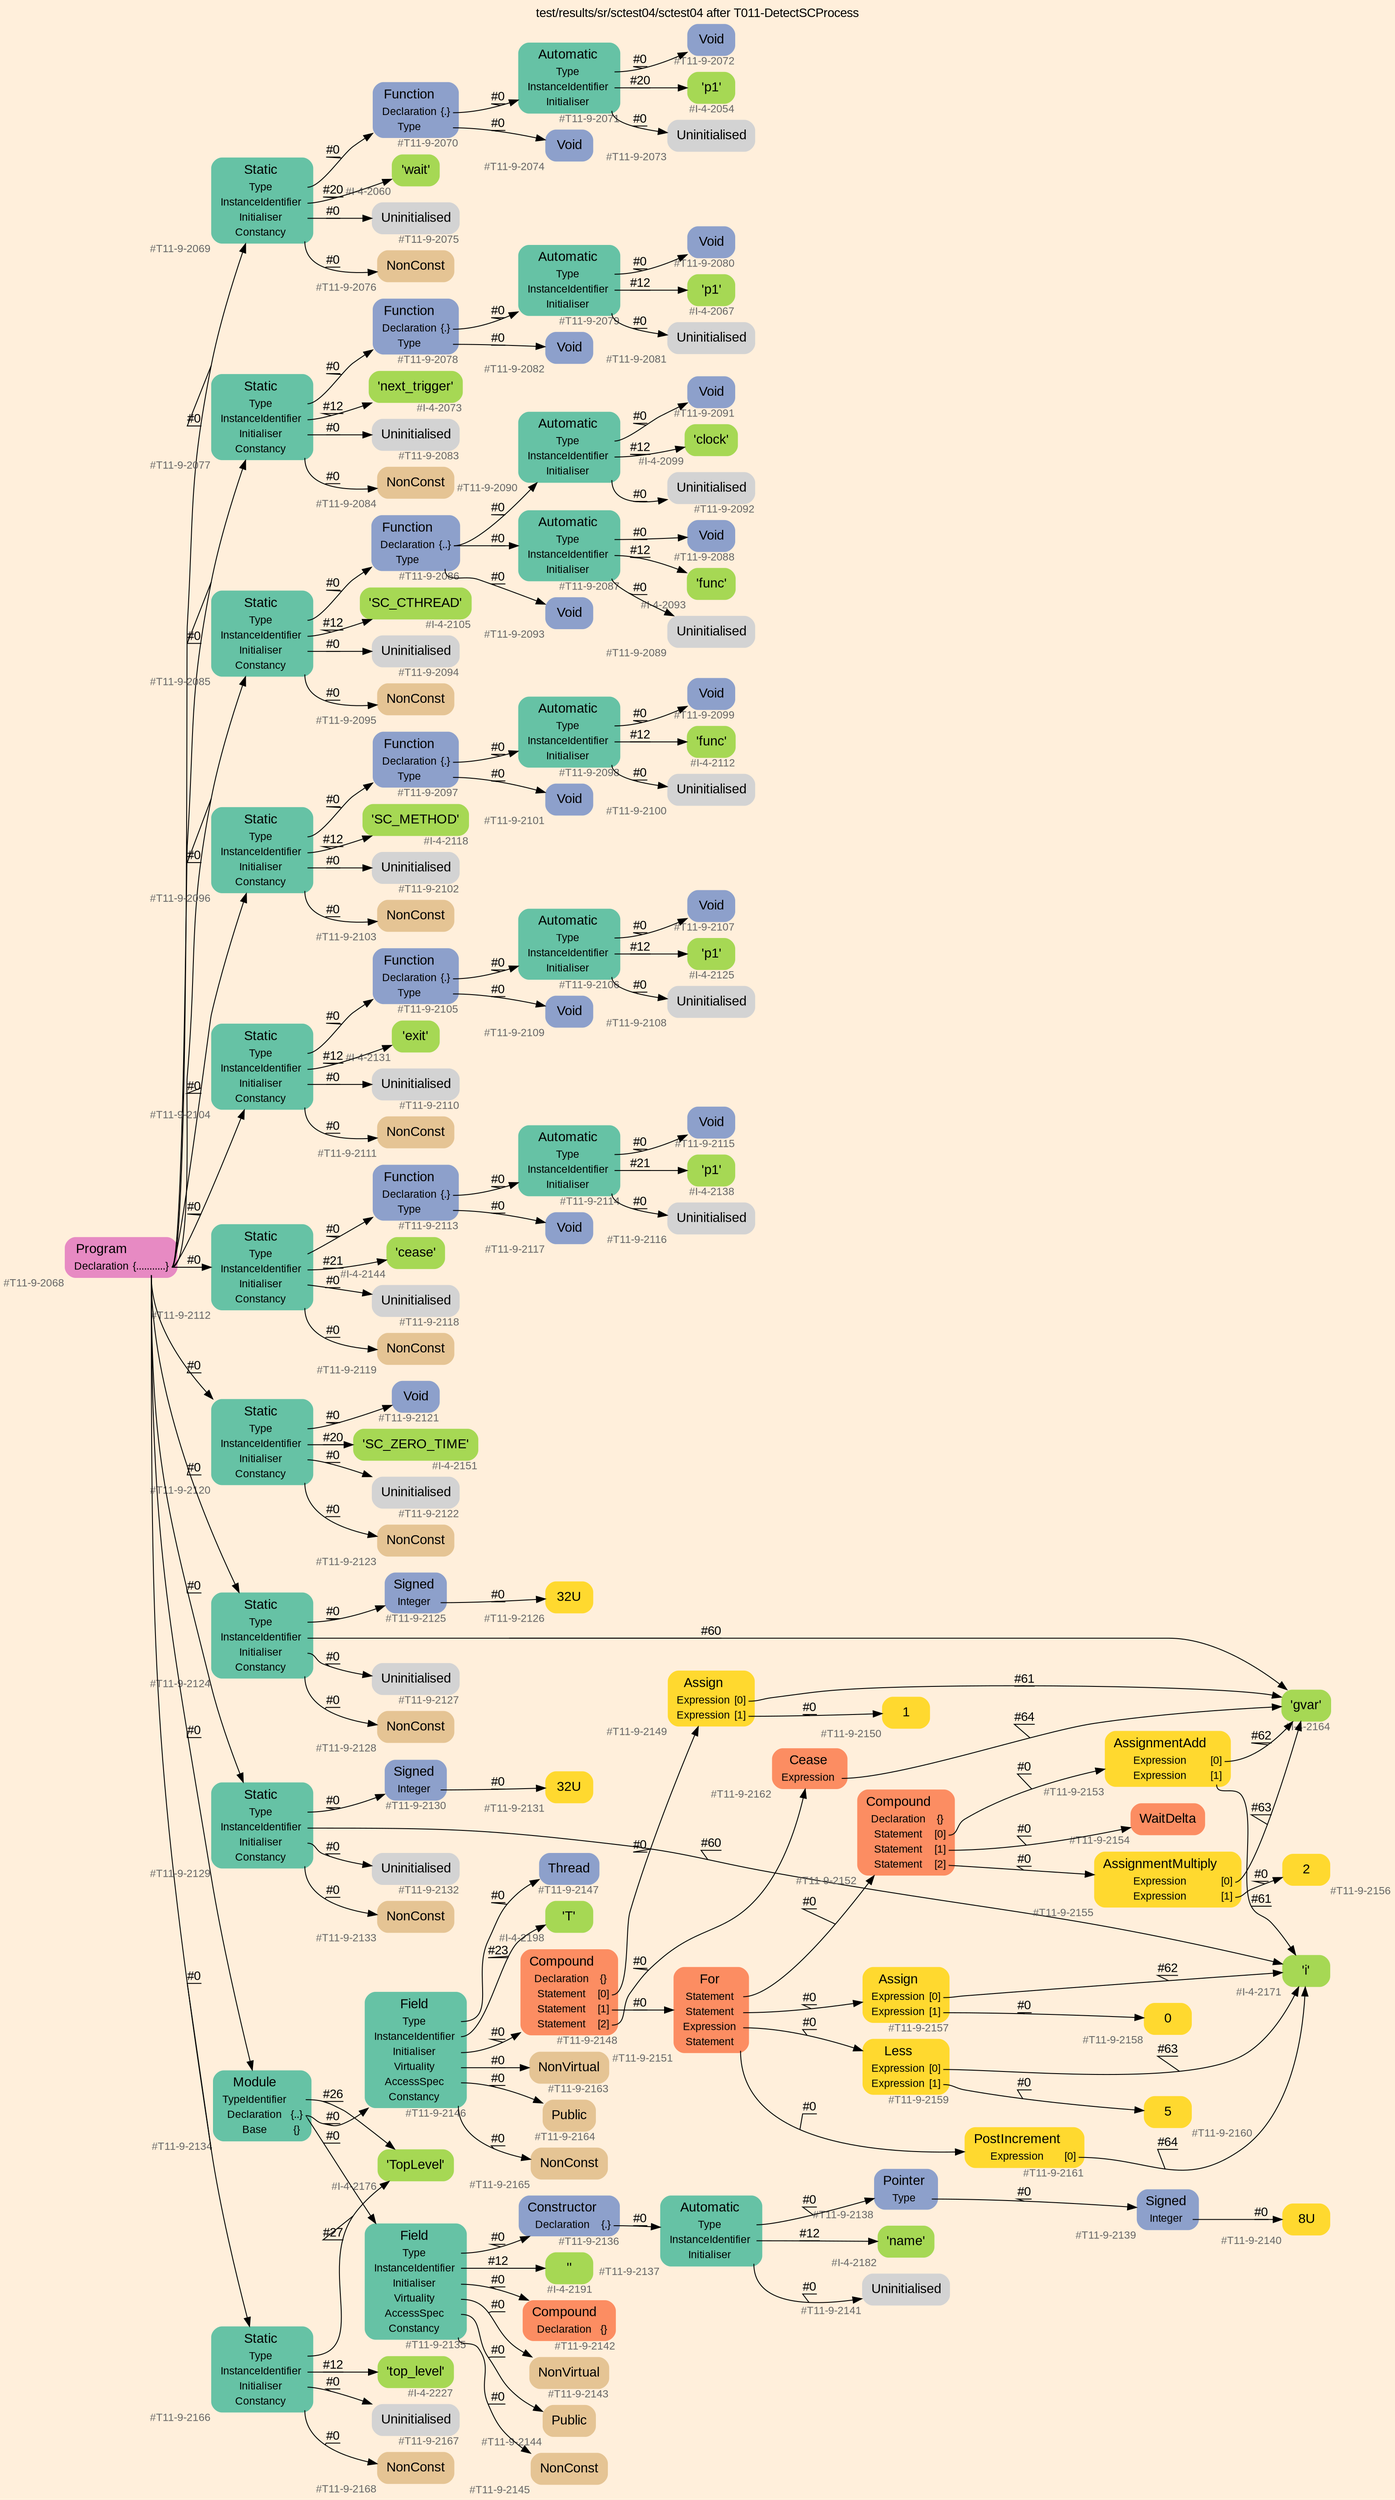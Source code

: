 digraph "test/results/sr/sctest04/sctest04 after T011-DetectSCProcess" {
label = "test/results/sr/sctest04/sctest04 after T011-DetectSCProcess"
labelloc = t
graph [
    rankdir = "LR"
    ranksep = 0.3
    bgcolor = antiquewhite1
    color = black
    fontcolor = black
    fontname = "Arial"
];
node [
    fontname = "Arial"
];
edge [
    fontname = "Arial"
];

// -------------------- node figure --------------------
// -------- block #T11-9-2068 ----------
"#T11-9-2068" [
    fillcolor = "/set28/4"
    xlabel = "#T11-9-2068"
    fontsize = "12"
    fontcolor = grey40
    shape = "plaintext"
    label = <<TABLE BORDER="0" CELLBORDER="0" CELLSPACING="0">
     <TR><TD><FONT COLOR="black" POINT-SIZE="15">Program</FONT></TD></TR>
     <TR><TD><FONT COLOR="black" POINT-SIZE="12">Declaration</FONT></TD><TD PORT="port0"><FONT COLOR="black" POINT-SIZE="12">{...........}</FONT></TD></TR>
    </TABLE>>
    style = "rounded,filled"
];

// -------- block #T11-9-2069 ----------
"#T11-9-2069" [
    fillcolor = "/set28/1"
    xlabel = "#T11-9-2069"
    fontsize = "12"
    fontcolor = grey40
    shape = "plaintext"
    label = <<TABLE BORDER="0" CELLBORDER="0" CELLSPACING="0">
     <TR><TD><FONT COLOR="black" POINT-SIZE="15">Static</FONT></TD></TR>
     <TR><TD><FONT COLOR="black" POINT-SIZE="12">Type</FONT></TD><TD PORT="port0"></TD></TR>
     <TR><TD><FONT COLOR="black" POINT-SIZE="12">InstanceIdentifier</FONT></TD><TD PORT="port1"></TD></TR>
     <TR><TD><FONT COLOR="black" POINT-SIZE="12">Initialiser</FONT></TD><TD PORT="port2"></TD></TR>
     <TR><TD><FONT COLOR="black" POINT-SIZE="12">Constancy</FONT></TD><TD PORT="port3"></TD></TR>
    </TABLE>>
    style = "rounded,filled"
];

// -------- block #T11-9-2070 ----------
"#T11-9-2070" [
    fillcolor = "/set28/3"
    xlabel = "#T11-9-2070"
    fontsize = "12"
    fontcolor = grey40
    shape = "plaintext"
    label = <<TABLE BORDER="0" CELLBORDER="0" CELLSPACING="0">
     <TR><TD><FONT COLOR="black" POINT-SIZE="15">Function</FONT></TD></TR>
     <TR><TD><FONT COLOR="black" POINT-SIZE="12">Declaration</FONT></TD><TD PORT="port0"><FONT COLOR="black" POINT-SIZE="12">{.}</FONT></TD></TR>
     <TR><TD><FONT COLOR="black" POINT-SIZE="12">Type</FONT></TD><TD PORT="port1"></TD></TR>
    </TABLE>>
    style = "rounded,filled"
];

// -------- block #T11-9-2071 ----------
"#T11-9-2071" [
    fillcolor = "/set28/1"
    xlabel = "#T11-9-2071"
    fontsize = "12"
    fontcolor = grey40
    shape = "plaintext"
    label = <<TABLE BORDER="0" CELLBORDER="0" CELLSPACING="0">
     <TR><TD><FONT COLOR="black" POINT-SIZE="15">Automatic</FONT></TD></TR>
     <TR><TD><FONT COLOR="black" POINT-SIZE="12">Type</FONT></TD><TD PORT="port0"></TD></TR>
     <TR><TD><FONT COLOR="black" POINT-SIZE="12">InstanceIdentifier</FONT></TD><TD PORT="port1"></TD></TR>
     <TR><TD><FONT COLOR="black" POINT-SIZE="12">Initialiser</FONT></TD><TD PORT="port2"></TD></TR>
    </TABLE>>
    style = "rounded,filled"
];

// -------- block #T11-9-2072 ----------
"#T11-9-2072" [
    fillcolor = "/set28/3"
    xlabel = "#T11-9-2072"
    fontsize = "12"
    fontcolor = grey40
    shape = "plaintext"
    label = <<TABLE BORDER="0" CELLBORDER="0" CELLSPACING="0">
     <TR><TD><FONT COLOR="black" POINT-SIZE="15">Void</FONT></TD></TR>
    </TABLE>>
    style = "rounded,filled"
];

// -------- block #I-4-2054 ----------
"#I-4-2054" [
    fillcolor = "/set28/5"
    xlabel = "#I-4-2054"
    fontsize = "12"
    fontcolor = grey40
    shape = "plaintext"
    label = <<TABLE BORDER="0" CELLBORDER="0" CELLSPACING="0">
     <TR><TD><FONT COLOR="black" POINT-SIZE="15">'p1'</FONT></TD></TR>
    </TABLE>>
    style = "rounded,filled"
];

// -------- block #T11-9-2073 ----------
"#T11-9-2073" [
    xlabel = "#T11-9-2073"
    fontsize = "12"
    fontcolor = grey40
    shape = "plaintext"
    label = <<TABLE BORDER="0" CELLBORDER="0" CELLSPACING="0">
     <TR><TD><FONT COLOR="black" POINT-SIZE="15">Uninitialised</FONT></TD></TR>
    </TABLE>>
    style = "rounded,filled"
];

// -------- block #T11-9-2074 ----------
"#T11-9-2074" [
    fillcolor = "/set28/3"
    xlabel = "#T11-9-2074"
    fontsize = "12"
    fontcolor = grey40
    shape = "plaintext"
    label = <<TABLE BORDER="0" CELLBORDER="0" CELLSPACING="0">
     <TR><TD><FONT COLOR="black" POINT-SIZE="15">Void</FONT></TD></TR>
    </TABLE>>
    style = "rounded,filled"
];

// -------- block #I-4-2060 ----------
"#I-4-2060" [
    fillcolor = "/set28/5"
    xlabel = "#I-4-2060"
    fontsize = "12"
    fontcolor = grey40
    shape = "plaintext"
    label = <<TABLE BORDER="0" CELLBORDER="0" CELLSPACING="0">
     <TR><TD><FONT COLOR="black" POINT-SIZE="15">'wait'</FONT></TD></TR>
    </TABLE>>
    style = "rounded,filled"
];

// -------- block #T11-9-2075 ----------
"#T11-9-2075" [
    xlabel = "#T11-9-2075"
    fontsize = "12"
    fontcolor = grey40
    shape = "plaintext"
    label = <<TABLE BORDER="0" CELLBORDER="0" CELLSPACING="0">
     <TR><TD><FONT COLOR="black" POINT-SIZE="15">Uninitialised</FONT></TD></TR>
    </TABLE>>
    style = "rounded,filled"
];

// -------- block #T11-9-2076 ----------
"#T11-9-2076" [
    fillcolor = "/set28/7"
    xlabel = "#T11-9-2076"
    fontsize = "12"
    fontcolor = grey40
    shape = "plaintext"
    label = <<TABLE BORDER="0" CELLBORDER="0" CELLSPACING="0">
     <TR><TD><FONT COLOR="black" POINT-SIZE="15">NonConst</FONT></TD></TR>
    </TABLE>>
    style = "rounded,filled"
];

// -------- block #T11-9-2077 ----------
"#T11-9-2077" [
    fillcolor = "/set28/1"
    xlabel = "#T11-9-2077"
    fontsize = "12"
    fontcolor = grey40
    shape = "plaintext"
    label = <<TABLE BORDER="0" CELLBORDER="0" CELLSPACING="0">
     <TR><TD><FONT COLOR="black" POINT-SIZE="15">Static</FONT></TD></TR>
     <TR><TD><FONT COLOR="black" POINT-SIZE="12">Type</FONT></TD><TD PORT="port0"></TD></TR>
     <TR><TD><FONT COLOR="black" POINT-SIZE="12">InstanceIdentifier</FONT></TD><TD PORT="port1"></TD></TR>
     <TR><TD><FONT COLOR="black" POINT-SIZE="12">Initialiser</FONT></TD><TD PORT="port2"></TD></TR>
     <TR><TD><FONT COLOR="black" POINT-SIZE="12">Constancy</FONT></TD><TD PORT="port3"></TD></TR>
    </TABLE>>
    style = "rounded,filled"
];

// -------- block #T11-9-2078 ----------
"#T11-9-2078" [
    fillcolor = "/set28/3"
    xlabel = "#T11-9-2078"
    fontsize = "12"
    fontcolor = grey40
    shape = "plaintext"
    label = <<TABLE BORDER="0" CELLBORDER="0" CELLSPACING="0">
     <TR><TD><FONT COLOR="black" POINT-SIZE="15">Function</FONT></TD></TR>
     <TR><TD><FONT COLOR="black" POINT-SIZE="12">Declaration</FONT></TD><TD PORT="port0"><FONT COLOR="black" POINT-SIZE="12">{.}</FONT></TD></TR>
     <TR><TD><FONT COLOR="black" POINT-SIZE="12">Type</FONT></TD><TD PORT="port1"></TD></TR>
    </TABLE>>
    style = "rounded,filled"
];

// -------- block #T11-9-2079 ----------
"#T11-9-2079" [
    fillcolor = "/set28/1"
    xlabel = "#T11-9-2079"
    fontsize = "12"
    fontcolor = grey40
    shape = "plaintext"
    label = <<TABLE BORDER="0" CELLBORDER="0" CELLSPACING="0">
     <TR><TD><FONT COLOR="black" POINT-SIZE="15">Automatic</FONT></TD></TR>
     <TR><TD><FONT COLOR="black" POINT-SIZE="12">Type</FONT></TD><TD PORT="port0"></TD></TR>
     <TR><TD><FONT COLOR="black" POINT-SIZE="12">InstanceIdentifier</FONT></TD><TD PORT="port1"></TD></TR>
     <TR><TD><FONT COLOR="black" POINT-SIZE="12">Initialiser</FONT></TD><TD PORT="port2"></TD></TR>
    </TABLE>>
    style = "rounded,filled"
];

// -------- block #T11-9-2080 ----------
"#T11-9-2080" [
    fillcolor = "/set28/3"
    xlabel = "#T11-9-2080"
    fontsize = "12"
    fontcolor = grey40
    shape = "plaintext"
    label = <<TABLE BORDER="0" CELLBORDER="0" CELLSPACING="0">
     <TR><TD><FONT COLOR="black" POINT-SIZE="15">Void</FONT></TD></TR>
    </TABLE>>
    style = "rounded,filled"
];

// -------- block #I-4-2067 ----------
"#I-4-2067" [
    fillcolor = "/set28/5"
    xlabel = "#I-4-2067"
    fontsize = "12"
    fontcolor = grey40
    shape = "plaintext"
    label = <<TABLE BORDER="0" CELLBORDER="0" CELLSPACING="0">
     <TR><TD><FONT COLOR="black" POINT-SIZE="15">'p1'</FONT></TD></TR>
    </TABLE>>
    style = "rounded,filled"
];

// -------- block #T11-9-2081 ----------
"#T11-9-2081" [
    xlabel = "#T11-9-2081"
    fontsize = "12"
    fontcolor = grey40
    shape = "plaintext"
    label = <<TABLE BORDER="0" CELLBORDER="0" CELLSPACING="0">
     <TR><TD><FONT COLOR="black" POINT-SIZE="15">Uninitialised</FONT></TD></TR>
    </TABLE>>
    style = "rounded,filled"
];

// -------- block #T11-9-2082 ----------
"#T11-9-2082" [
    fillcolor = "/set28/3"
    xlabel = "#T11-9-2082"
    fontsize = "12"
    fontcolor = grey40
    shape = "plaintext"
    label = <<TABLE BORDER="0" CELLBORDER="0" CELLSPACING="0">
     <TR><TD><FONT COLOR="black" POINT-SIZE="15">Void</FONT></TD></TR>
    </TABLE>>
    style = "rounded,filled"
];

// -------- block #I-4-2073 ----------
"#I-4-2073" [
    fillcolor = "/set28/5"
    xlabel = "#I-4-2073"
    fontsize = "12"
    fontcolor = grey40
    shape = "plaintext"
    label = <<TABLE BORDER="0" CELLBORDER="0" CELLSPACING="0">
     <TR><TD><FONT COLOR="black" POINT-SIZE="15">'next_trigger'</FONT></TD></TR>
    </TABLE>>
    style = "rounded,filled"
];

// -------- block #T11-9-2083 ----------
"#T11-9-2083" [
    xlabel = "#T11-9-2083"
    fontsize = "12"
    fontcolor = grey40
    shape = "plaintext"
    label = <<TABLE BORDER="0" CELLBORDER="0" CELLSPACING="0">
     <TR><TD><FONT COLOR="black" POINT-SIZE="15">Uninitialised</FONT></TD></TR>
    </TABLE>>
    style = "rounded,filled"
];

// -------- block #T11-9-2084 ----------
"#T11-9-2084" [
    fillcolor = "/set28/7"
    xlabel = "#T11-9-2084"
    fontsize = "12"
    fontcolor = grey40
    shape = "plaintext"
    label = <<TABLE BORDER="0" CELLBORDER="0" CELLSPACING="0">
     <TR><TD><FONT COLOR="black" POINT-SIZE="15">NonConst</FONT></TD></TR>
    </TABLE>>
    style = "rounded,filled"
];

// -------- block #T11-9-2085 ----------
"#T11-9-2085" [
    fillcolor = "/set28/1"
    xlabel = "#T11-9-2085"
    fontsize = "12"
    fontcolor = grey40
    shape = "plaintext"
    label = <<TABLE BORDER="0" CELLBORDER="0" CELLSPACING="0">
     <TR><TD><FONT COLOR="black" POINT-SIZE="15">Static</FONT></TD></TR>
     <TR><TD><FONT COLOR="black" POINT-SIZE="12">Type</FONT></TD><TD PORT="port0"></TD></TR>
     <TR><TD><FONT COLOR="black" POINT-SIZE="12">InstanceIdentifier</FONT></TD><TD PORT="port1"></TD></TR>
     <TR><TD><FONT COLOR="black" POINT-SIZE="12">Initialiser</FONT></TD><TD PORT="port2"></TD></TR>
     <TR><TD><FONT COLOR="black" POINT-SIZE="12">Constancy</FONT></TD><TD PORT="port3"></TD></TR>
    </TABLE>>
    style = "rounded,filled"
];

// -------- block #T11-9-2086 ----------
"#T11-9-2086" [
    fillcolor = "/set28/3"
    xlabel = "#T11-9-2086"
    fontsize = "12"
    fontcolor = grey40
    shape = "plaintext"
    label = <<TABLE BORDER="0" CELLBORDER="0" CELLSPACING="0">
     <TR><TD><FONT COLOR="black" POINT-SIZE="15">Function</FONT></TD></TR>
     <TR><TD><FONT COLOR="black" POINT-SIZE="12">Declaration</FONT></TD><TD PORT="port0"><FONT COLOR="black" POINT-SIZE="12">{..}</FONT></TD></TR>
     <TR><TD><FONT COLOR="black" POINT-SIZE="12">Type</FONT></TD><TD PORT="port1"></TD></TR>
    </TABLE>>
    style = "rounded,filled"
];

// -------- block #T11-9-2087 ----------
"#T11-9-2087" [
    fillcolor = "/set28/1"
    xlabel = "#T11-9-2087"
    fontsize = "12"
    fontcolor = grey40
    shape = "plaintext"
    label = <<TABLE BORDER="0" CELLBORDER="0" CELLSPACING="0">
     <TR><TD><FONT COLOR="black" POINT-SIZE="15">Automatic</FONT></TD></TR>
     <TR><TD><FONT COLOR="black" POINT-SIZE="12">Type</FONT></TD><TD PORT="port0"></TD></TR>
     <TR><TD><FONT COLOR="black" POINT-SIZE="12">InstanceIdentifier</FONT></TD><TD PORT="port1"></TD></TR>
     <TR><TD><FONT COLOR="black" POINT-SIZE="12">Initialiser</FONT></TD><TD PORT="port2"></TD></TR>
    </TABLE>>
    style = "rounded,filled"
];

// -------- block #T11-9-2088 ----------
"#T11-9-2088" [
    fillcolor = "/set28/3"
    xlabel = "#T11-9-2088"
    fontsize = "12"
    fontcolor = grey40
    shape = "plaintext"
    label = <<TABLE BORDER="0" CELLBORDER="0" CELLSPACING="0">
     <TR><TD><FONT COLOR="black" POINT-SIZE="15">Void</FONT></TD></TR>
    </TABLE>>
    style = "rounded,filled"
];

// -------- block #I-4-2093 ----------
"#I-4-2093" [
    fillcolor = "/set28/5"
    xlabel = "#I-4-2093"
    fontsize = "12"
    fontcolor = grey40
    shape = "plaintext"
    label = <<TABLE BORDER="0" CELLBORDER="0" CELLSPACING="0">
     <TR><TD><FONT COLOR="black" POINT-SIZE="15">'func'</FONT></TD></TR>
    </TABLE>>
    style = "rounded,filled"
];

// -------- block #T11-9-2089 ----------
"#T11-9-2089" [
    xlabel = "#T11-9-2089"
    fontsize = "12"
    fontcolor = grey40
    shape = "plaintext"
    label = <<TABLE BORDER="0" CELLBORDER="0" CELLSPACING="0">
     <TR><TD><FONT COLOR="black" POINT-SIZE="15">Uninitialised</FONT></TD></TR>
    </TABLE>>
    style = "rounded,filled"
];

// -------- block #T11-9-2090 ----------
"#T11-9-2090" [
    fillcolor = "/set28/1"
    xlabel = "#T11-9-2090"
    fontsize = "12"
    fontcolor = grey40
    shape = "plaintext"
    label = <<TABLE BORDER="0" CELLBORDER="0" CELLSPACING="0">
     <TR><TD><FONT COLOR="black" POINT-SIZE="15">Automatic</FONT></TD></TR>
     <TR><TD><FONT COLOR="black" POINT-SIZE="12">Type</FONT></TD><TD PORT="port0"></TD></TR>
     <TR><TD><FONT COLOR="black" POINT-SIZE="12">InstanceIdentifier</FONT></TD><TD PORT="port1"></TD></TR>
     <TR><TD><FONT COLOR="black" POINT-SIZE="12">Initialiser</FONT></TD><TD PORT="port2"></TD></TR>
    </TABLE>>
    style = "rounded,filled"
];

// -------- block #T11-9-2091 ----------
"#T11-9-2091" [
    fillcolor = "/set28/3"
    xlabel = "#T11-9-2091"
    fontsize = "12"
    fontcolor = grey40
    shape = "plaintext"
    label = <<TABLE BORDER="0" CELLBORDER="0" CELLSPACING="0">
     <TR><TD><FONT COLOR="black" POINT-SIZE="15">Void</FONT></TD></TR>
    </TABLE>>
    style = "rounded,filled"
];

// -------- block #I-4-2099 ----------
"#I-4-2099" [
    fillcolor = "/set28/5"
    xlabel = "#I-4-2099"
    fontsize = "12"
    fontcolor = grey40
    shape = "plaintext"
    label = <<TABLE BORDER="0" CELLBORDER="0" CELLSPACING="0">
     <TR><TD><FONT COLOR="black" POINT-SIZE="15">'clock'</FONT></TD></TR>
    </TABLE>>
    style = "rounded,filled"
];

// -------- block #T11-9-2092 ----------
"#T11-9-2092" [
    xlabel = "#T11-9-2092"
    fontsize = "12"
    fontcolor = grey40
    shape = "plaintext"
    label = <<TABLE BORDER="0" CELLBORDER="0" CELLSPACING="0">
     <TR><TD><FONT COLOR="black" POINT-SIZE="15">Uninitialised</FONT></TD></TR>
    </TABLE>>
    style = "rounded,filled"
];

// -------- block #T11-9-2093 ----------
"#T11-9-2093" [
    fillcolor = "/set28/3"
    xlabel = "#T11-9-2093"
    fontsize = "12"
    fontcolor = grey40
    shape = "plaintext"
    label = <<TABLE BORDER="0" CELLBORDER="0" CELLSPACING="0">
     <TR><TD><FONT COLOR="black" POINT-SIZE="15">Void</FONT></TD></TR>
    </TABLE>>
    style = "rounded,filled"
];

// -------- block #I-4-2105 ----------
"#I-4-2105" [
    fillcolor = "/set28/5"
    xlabel = "#I-4-2105"
    fontsize = "12"
    fontcolor = grey40
    shape = "plaintext"
    label = <<TABLE BORDER="0" CELLBORDER="0" CELLSPACING="0">
     <TR><TD><FONT COLOR="black" POINT-SIZE="15">'SC_CTHREAD'</FONT></TD></TR>
    </TABLE>>
    style = "rounded,filled"
];

// -------- block #T11-9-2094 ----------
"#T11-9-2094" [
    xlabel = "#T11-9-2094"
    fontsize = "12"
    fontcolor = grey40
    shape = "plaintext"
    label = <<TABLE BORDER="0" CELLBORDER="0" CELLSPACING="0">
     <TR><TD><FONT COLOR="black" POINT-SIZE="15">Uninitialised</FONT></TD></TR>
    </TABLE>>
    style = "rounded,filled"
];

// -------- block #T11-9-2095 ----------
"#T11-9-2095" [
    fillcolor = "/set28/7"
    xlabel = "#T11-9-2095"
    fontsize = "12"
    fontcolor = grey40
    shape = "plaintext"
    label = <<TABLE BORDER="0" CELLBORDER="0" CELLSPACING="0">
     <TR><TD><FONT COLOR="black" POINT-SIZE="15">NonConst</FONT></TD></TR>
    </TABLE>>
    style = "rounded,filled"
];

// -------- block #T11-9-2096 ----------
"#T11-9-2096" [
    fillcolor = "/set28/1"
    xlabel = "#T11-9-2096"
    fontsize = "12"
    fontcolor = grey40
    shape = "plaintext"
    label = <<TABLE BORDER="0" CELLBORDER="0" CELLSPACING="0">
     <TR><TD><FONT COLOR="black" POINT-SIZE="15">Static</FONT></TD></TR>
     <TR><TD><FONT COLOR="black" POINT-SIZE="12">Type</FONT></TD><TD PORT="port0"></TD></TR>
     <TR><TD><FONT COLOR="black" POINT-SIZE="12">InstanceIdentifier</FONT></TD><TD PORT="port1"></TD></TR>
     <TR><TD><FONT COLOR="black" POINT-SIZE="12">Initialiser</FONT></TD><TD PORT="port2"></TD></TR>
     <TR><TD><FONT COLOR="black" POINT-SIZE="12">Constancy</FONT></TD><TD PORT="port3"></TD></TR>
    </TABLE>>
    style = "rounded,filled"
];

// -------- block #T11-9-2097 ----------
"#T11-9-2097" [
    fillcolor = "/set28/3"
    xlabel = "#T11-9-2097"
    fontsize = "12"
    fontcolor = grey40
    shape = "plaintext"
    label = <<TABLE BORDER="0" CELLBORDER="0" CELLSPACING="0">
     <TR><TD><FONT COLOR="black" POINT-SIZE="15">Function</FONT></TD></TR>
     <TR><TD><FONT COLOR="black" POINT-SIZE="12">Declaration</FONT></TD><TD PORT="port0"><FONT COLOR="black" POINT-SIZE="12">{.}</FONT></TD></TR>
     <TR><TD><FONT COLOR="black" POINT-SIZE="12">Type</FONT></TD><TD PORT="port1"></TD></TR>
    </TABLE>>
    style = "rounded,filled"
];

// -------- block #T11-9-2098 ----------
"#T11-9-2098" [
    fillcolor = "/set28/1"
    xlabel = "#T11-9-2098"
    fontsize = "12"
    fontcolor = grey40
    shape = "plaintext"
    label = <<TABLE BORDER="0" CELLBORDER="0" CELLSPACING="0">
     <TR><TD><FONT COLOR="black" POINT-SIZE="15">Automatic</FONT></TD></TR>
     <TR><TD><FONT COLOR="black" POINT-SIZE="12">Type</FONT></TD><TD PORT="port0"></TD></TR>
     <TR><TD><FONT COLOR="black" POINT-SIZE="12">InstanceIdentifier</FONT></TD><TD PORT="port1"></TD></TR>
     <TR><TD><FONT COLOR="black" POINT-SIZE="12">Initialiser</FONT></TD><TD PORT="port2"></TD></TR>
    </TABLE>>
    style = "rounded,filled"
];

// -------- block #T11-9-2099 ----------
"#T11-9-2099" [
    fillcolor = "/set28/3"
    xlabel = "#T11-9-2099"
    fontsize = "12"
    fontcolor = grey40
    shape = "plaintext"
    label = <<TABLE BORDER="0" CELLBORDER="0" CELLSPACING="0">
     <TR><TD><FONT COLOR="black" POINT-SIZE="15">Void</FONT></TD></TR>
    </TABLE>>
    style = "rounded,filled"
];

// -------- block #I-4-2112 ----------
"#I-4-2112" [
    fillcolor = "/set28/5"
    xlabel = "#I-4-2112"
    fontsize = "12"
    fontcolor = grey40
    shape = "plaintext"
    label = <<TABLE BORDER="0" CELLBORDER="0" CELLSPACING="0">
     <TR><TD><FONT COLOR="black" POINT-SIZE="15">'func'</FONT></TD></TR>
    </TABLE>>
    style = "rounded,filled"
];

// -------- block #T11-9-2100 ----------
"#T11-9-2100" [
    xlabel = "#T11-9-2100"
    fontsize = "12"
    fontcolor = grey40
    shape = "plaintext"
    label = <<TABLE BORDER="0" CELLBORDER="0" CELLSPACING="0">
     <TR><TD><FONT COLOR="black" POINT-SIZE="15">Uninitialised</FONT></TD></TR>
    </TABLE>>
    style = "rounded,filled"
];

// -------- block #T11-9-2101 ----------
"#T11-9-2101" [
    fillcolor = "/set28/3"
    xlabel = "#T11-9-2101"
    fontsize = "12"
    fontcolor = grey40
    shape = "plaintext"
    label = <<TABLE BORDER="0" CELLBORDER="0" CELLSPACING="0">
     <TR><TD><FONT COLOR="black" POINT-SIZE="15">Void</FONT></TD></TR>
    </TABLE>>
    style = "rounded,filled"
];

// -------- block #I-4-2118 ----------
"#I-4-2118" [
    fillcolor = "/set28/5"
    xlabel = "#I-4-2118"
    fontsize = "12"
    fontcolor = grey40
    shape = "plaintext"
    label = <<TABLE BORDER="0" CELLBORDER="0" CELLSPACING="0">
     <TR><TD><FONT COLOR="black" POINT-SIZE="15">'SC_METHOD'</FONT></TD></TR>
    </TABLE>>
    style = "rounded,filled"
];

// -------- block #T11-9-2102 ----------
"#T11-9-2102" [
    xlabel = "#T11-9-2102"
    fontsize = "12"
    fontcolor = grey40
    shape = "plaintext"
    label = <<TABLE BORDER="0" CELLBORDER="0" CELLSPACING="0">
     <TR><TD><FONT COLOR="black" POINT-SIZE="15">Uninitialised</FONT></TD></TR>
    </TABLE>>
    style = "rounded,filled"
];

// -------- block #T11-9-2103 ----------
"#T11-9-2103" [
    fillcolor = "/set28/7"
    xlabel = "#T11-9-2103"
    fontsize = "12"
    fontcolor = grey40
    shape = "plaintext"
    label = <<TABLE BORDER="0" CELLBORDER="0" CELLSPACING="0">
     <TR><TD><FONT COLOR="black" POINT-SIZE="15">NonConst</FONT></TD></TR>
    </TABLE>>
    style = "rounded,filled"
];

// -------- block #T11-9-2104 ----------
"#T11-9-2104" [
    fillcolor = "/set28/1"
    xlabel = "#T11-9-2104"
    fontsize = "12"
    fontcolor = grey40
    shape = "plaintext"
    label = <<TABLE BORDER="0" CELLBORDER="0" CELLSPACING="0">
     <TR><TD><FONT COLOR="black" POINT-SIZE="15">Static</FONT></TD></TR>
     <TR><TD><FONT COLOR="black" POINT-SIZE="12">Type</FONT></TD><TD PORT="port0"></TD></TR>
     <TR><TD><FONT COLOR="black" POINT-SIZE="12">InstanceIdentifier</FONT></TD><TD PORT="port1"></TD></TR>
     <TR><TD><FONT COLOR="black" POINT-SIZE="12">Initialiser</FONT></TD><TD PORT="port2"></TD></TR>
     <TR><TD><FONT COLOR="black" POINT-SIZE="12">Constancy</FONT></TD><TD PORT="port3"></TD></TR>
    </TABLE>>
    style = "rounded,filled"
];

// -------- block #T11-9-2105 ----------
"#T11-9-2105" [
    fillcolor = "/set28/3"
    xlabel = "#T11-9-2105"
    fontsize = "12"
    fontcolor = grey40
    shape = "plaintext"
    label = <<TABLE BORDER="0" CELLBORDER="0" CELLSPACING="0">
     <TR><TD><FONT COLOR="black" POINT-SIZE="15">Function</FONT></TD></TR>
     <TR><TD><FONT COLOR="black" POINT-SIZE="12">Declaration</FONT></TD><TD PORT="port0"><FONT COLOR="black" POINT-SIZE="12">{.}</FONT></TD></TR>
     <TR><TD><FONT COLOR="black" POINT-SIZE="12">Type</FONT></TD><TD PORT="port1"></TD></TR>
    </TABLE>>
    style = "rounded,filled"
];

// -------- block #T11-9-2106 ----------
"#T11-9-2106" [
    fillcolor = "/set28/1"
    xlabel = "#T11-9-2106"
    fontsize = "12"
    fontcolor = grey40
    shape = "plaintext"
    label = <<TABLE BORDER="0" CELLBORDER="0" CELLSPACING="0">
     <TR><TD><FONT COLOR="black" POINT-SIZE="15">Automatic</FONT></TD></TR>
     <TR><TD><FONT COLOR="black" POINT-SIZE="12">Type</FONT></TD><TD PORT="port0"></TD></TR>
     <TR><TD><FONT COLOR="black" POINT-SIZE="12">InstanceIdentifier</FONT></TD><TD PORT="port1"></TD></TR>
     <TR><TD><FONT COLOR="black" POINT-SIZE="12">Initialiser</FONT></TD><TD PORT="port2"></TD></TR>
    </TABLE>>
    style = "rounded,filled"
];

// -------- block #T11-9-2107 ----------
"#T11-9-2107" [
    fillcolor = "/set28/3"
    xlabel = "#T11-9-2107"
    fontsize = "12"
    fontcolor = grey40
    shape = "plaintext"
    label = <<TABLE BORDER="0" CELLBORDER="0" CELLSPACING="0">
     <TR><TD><FONT COLOR="black" POINT-SIZE="15">Void</FONT></TD></TR>
    </TABLE>>
    style = "rounded,filled"
];

// -------- block #I-4-2125 ----------
"#I-4-2125" [
    fillcolor = "/set28/5"
    xlabel = "#I-4-2125"
    fontsize = "12"
    fontcolor = grey40
    shape = "plaintext"
    label = <<TABLE BORDER="0" CELLBORDER="0" CELLSPACING="0">
     <TR><TD><FONT COLOR="black" POINT-SIZE="15">'p1'</FONT></TD></TR>
    </TABLE>>
    style = "rounded,filled"
];

// -------- block #T11-9-2108 ----------
"#T11-9-2108" [
    xlabel = "#T11-9-2108"
    fontsize = "12"
    fontcolor = grey40
    shape = "plaintext"
    label = <<TABLE BORDER="0" CELLBORDER="0" CELLSPACING="0">
     <TR><TD><FONT COLOR="black" POINT-SIZE="15">Uninitialised</FONT></TD></TR>
    </TABLE>>
    style = "rounded,filled"
];

// -------- block #T11-9-2109 ----------
"#T11-9-2109" [
    fillcolor = "/set28/3"
    xlabel = "#T11-9-2109"
    fontsize = "12"
    fontcolor = grey40
    shape = "plaintext"
    label = <<TABLE BORDER="0" CELLBORDER="0" CELLSPACING="0">
     <TR><TD><FONT COLOR="black" POINT-SIZE="15">Void</FONT></TD></TR>
    </TABLE>>
    style = "rounded,filled"
];

// -------- block #I-4-2131 ----------
"#I-4-2131" [
    fillcolor = "/set28/5"
    xlabel = "#I-4-2131"
    fontsize = "12"
    fontcolor = grey40
    shape = "plaintext"
    label = <<TABLE BORDER="0" CELLBORDER="0" CELLSPACING="0">
     <TR><TD><FONT COLOR="black" POINT-SIZE="15">'exit'</FONT></TD></TR>
    </TABLE>>
    style = "rounded,filled"
];

// -------- block #T11-9-2110 ----------
"#T11-9-2110" [
    xlabel = "#T11-9-2110"
    fontsize = "12"
    fontcolor = grey40
    shape = "plaintext"
    label = <<TABLE BORDER="0" CELLBORDER="0" CELLSPACING="0">
     <TR><TD><FONT COLOR="black" POINT-SIZE="15">Uninitialised</FONT></TD></TR>
    </TABLE>>
    style = "rounded,filled"
];

// -------- block #T11-9-2111 ----------
"#T11-9-2111" [
    fillcolor = "/set28/7"
    xlabel = "#T11-9-2111"
    fontsize = "12"
    fontcolor = grey40
    shape = "plaintext"
    label = <<TABLE BORDER="0" CELLBORDER="0" CELLSPACING="0">
     <TR><TD><FONT COLOR="black" POINT-SIZE="15">NonConst</FONT></TD></TR>
    </TABLE>>
    style = "rounded,filled"
];

// -------- block #T11-9-2112 ----------
"#T11-9-2112" [
    fillcolor = "/set28/1"
    xlabel = "#T11-9-2112"
    fontsize = "12"
    fontcolor = grey40
    shape = "plaintext"
    label = <<TABLE BORDER="0" CELLBORDER="0" CELLSPACING="0">
     <TR><TD><FONT COLOR="black" POINT-SIZE="15">Static</FONT></TD></TR>
     <TR><TD><FONT COLOR="black" POINT-SIZE="12">Type</FONT></TD><TD PORT="port0"></TD></TR>
     <TR><TD><FONT COLOR="black" POINT-SIZE="12">InstanceIdentifier</FONT></TD><TD PORT="port1"></TD></TR>
     <TR><TD><FONT COLOR="black" POINT-SIZE="12">Initialiser</FONT></TD><TD PORT="port2"></TD></TR>
     <TR><TD><FONT COLOR="black" POINT-SIZE="12">Constancy</FONT></TD><TD PORT="port3"></TD></TR>
    </TABLE>>
    style = "rounded,filled"
];

// -------- block #T11-9-2113 ----------
"#T11-9-2113" [
    fillcolor = "/set28/3"
    xlabel = "#T11-9-2113"
    fontsize = "12"
    fontcolor = grey40
    shape = "plaintext"
    label = <<TABLE BORDER="0" CELLBORDER="0" CELLSPACING="0">
     <TR><TD><FONT COLOR="black" POINT-SIZE="15">Function</FONT></TD></TR>
     <TR><TD><FONT COLOR="black" POINT-SIZE="12">Declaration</FONT></TD><TD PORT="port0"><FONT COLOR="black" POINT-SIZE="12">{.}</FONT></TD></TR>
     <TR><TD><FONT COLOR="black" POINT-SIZE="12">Type</FONT></TD><TD PORT="port1"></TD></TR>
    </TABLE>>
    style = "rounded,filled"
];

// -------- block #T11-9-2114 ----------
"#T11-9-2114" [
    fillcolor = "/set28/1"
    xlabel = "#T11-9-2114"
    fontsize = "12"
    fontcolor = grey40
    shape = "plaintext"
    label = <<TABLE BORDER="0" CELLBORDER="0" CELLSPACING="0">
     <TR><TD><FONT COLOR="black" POINT-SIZE="15">Automatic</FONT></TD></TR>
     <TR><TD><FONT COLOR="black" POINT-SIZE="12">Type</FONT></TD><TD PORT="port0"></TD></TR>
     <TR><TD><FONT COLOR="black" POINT-SIZE="12">InstanceIdentifier</FONT></TD><TD PORT="port1"></TD></TR>
     <TR><TD><FONT COLOR="black" POINT-SIZE="12">Initialiser</FONT></TD><TD PORT="port2"></TD></TR>
    </TABLE>>
    style = "rounded,filled"
];

// -------- block #T11-9-2115 ----------
"#T11-9-2115" [
    fillcolor = "/set28/3"
    xlabel = "#T11-9-2115"
    fontsize = "12"
    fontcolor = grey40
    shape = "plaintext"
    label = <<TABLE BORDER="0" CELLBORDER="0" CELLSPACING="0">
     <TR><TD><FONT COLOR="black" POINT-SIZE="15">Void</FONT></TD></TR>
    </TABLE>>
    style = "rounded,filled"
];

// -------- block #I-4-2138 ----------
"#I-4-2138" [
    fillcolor = "/set28/5"
    xlabel = "#I-4-2138"
    fontsize = "12"
    fontcolor = grey40
    shape = "plaintext"
    label = <<TABLE BORDER="0" CELLBORDER="0" CELLSPACING="0">
     <TR><TD><FONT COLOR="black" POINT-SIZE="15">'p1'</FONT></TD></TR>
    </TABLE>>
    style = "rounded,filled"
];

// -------- block #T11-9-2116 ----------
"#T11-9-2116" [
    xlabel = "#T11-9-2116"
    fontsize = "12"
    fontcolor = grey40
    shape = "plaintext"
    label = <<TABLE BORDER="0" CELLBORDER="0" CELLSPACING="0">
     <TR><TD><FONT COLOR="black" POINT-SIZE="15">Uninitialised</FONT></TD></TR>
    </TABLE>>
    style = "rounded,filled"
];

// -------- block #T11-9-2117 ----------
"#T11-9-2117" [
    fillcolor = "/set28/3"
    xlabel = "#T11-9-2117"
    fontsize = "12"
    fontcolor = grey40
    shape = "plaintext"
    label = <<TABLE BORDER="0" CELLBORDER="0" CELLSPACING="0">
     <TR><TD><FONT COLOR="black" POINT-SIZE="15">Void</FONT></TD></TR>
    </TABLE>>
    style = "rounded,filled"
];

// -------- block #I-4-2144 ----------
"#I-4-2144" [
    fillcolor = "/set28/5"
    xlabel = "#I-4-2144"
    fontsize = "12"
    fontcolor = grey40
    shape = "plaintext"
    label = <<TABLE BORDER="0" CELLBORDER="0" CELLSPACING="0">
     <TR><TD><FONT COLOR="black" POINT-SIZE="15">'cease'</FONT></TD></TR>
    </TABLE>>
    style = "rounded,filled"
];

// -------- block #T11-9-2118 ----------
"#T11-9-2118" [
    xlabel = "#T11-9-2118"
    fontsize = "12"
    fontcolor = grey40
    shape = "plaintext"
    label = <<TABLE BORDER="0" CELLBORDER="0" CELLSPACING="0">
     <TR><TD><FONT COLOR="black" POINT-SIZE="15">Uninitialised</FONT></TD></TR>
    </TABLE>>
    style = "rounded,filled"
];

// -------- block #T11-9-2119 ----------
"#T11-9-2119" [
    fillcolor = "/set28/7"
    xlabel = "#T11-9-2119"
    fontsize = "12"
    fontcolor = grey40
    shape = "plaintext"
    label = <<TABLE BORDER="0" CELLBORDER="0" CELLSPACING="0">
     <TR><TD><FONT COLOR="black" POINT-SIZE="15">NonConst</FONT></TD></TR>
    </TABLE>>
    style = "rounded,filled"
];

// -------- block #T11-9-2120 ----------
"#T11-9-2120" [
    fillcolor = "/set28/1"
    xlabel = "#T11-9-2120"
    fontsize = "12"
    fontcolor = grey40
    shape = "plaintext"
    label = <<TABLE BORDER="0" CELLBORDER="0" CELLSPACING="0">
     <TR><TD><FONT COLOR="black" POINT-SIZE="15">Static</FONT></TD></TR>
     <TR><TD><FONT COLOR="black" POINT-SIZE="12">Type</FONT></TD><TD PORT="port0"></TD></TR>
     <TR><TD><FONT COLOR="black" POINT-SIZE="12">InstanceIdentifier</FONT></TD><TD PORT="port1"></TD></TR>
     <TR><TD><FONT COLOR="black" POINT-SIZE="12">Initialiser</FONT></TD><TD PORT="port2"></TD></TR>
     <TR><TD><FONT COLOR="black" POINT-SIZE="12">Constancy</FONT></TD><TD PORT="port3"></TD></TR>
    </TABLE>>
    style = "rounded,filled"
];

// -------- block #T11-9-2121 ----------
"#T11-9-2121" [
    fillcolor = "/set28/3"
    xlabel = "#T11-9-2121"
    fontsize = "12"
    fontcolor = grey40
    shape = "plaintext"
    label = <<TABLE BORDER="0" CELLBORDER="0" CELLSPACING="0">
     <TR><TD><FONT COLOR="black" POINT-SIZE="15">Void</FONT></TD></TR>
    </TABLE>>
    style = "rounded,filled"
];

// -------- block #I-4-2151 ----------
"#I-4-2151" [
    fillcolor = "/set28/5"
    xlabel = "#I-4-2151"
    fontsize = "12"
    fontcolor = grey40
    shape = "plaintext"
    label = <<TABLE BORDER="0" CELLBORDER="0" CELLSPACING="0">
     <TR><TD><FONT COLOR="black" POINT-SIZE="15">'SC_ZERO_TIME'</FONT></TD></TR>
    </TABLE>>
    style = "rounded,filled"
];

// -------- block #T11-9-2122 ----------
"#T11-9-2122" [
    xlabel = "#T11-9-2122"
    fontsize = "12"
    fontcolor = grey40
    shape = "plaintext"
    label = <<TABLE BORDER="0" CELLBORDER="0" CELLSPACING="0">
     <TR><TD><FONT COLOR="black" POINT-SIZE="15">Uninitialised</FONT></TD></TR>
    </TABLE>>
    style = "rounded,filled"
];

// -------- block #T11-9-2123 ----------
"#T11-9-2123" [
    fillcolor = "/set28/7"
    xlabel = "#T11-9-2123"
    fontsize = "12"
    fontcolor = grey40
    shape = "plaintext"
    label = <<TABLE BORDER="0" CELLBORDER="0" CELLSPACING="0">
     <TR><TD><FONT COLOR="black" POINT-SIZE="15">NonConst</FONT></TD></TR>
    </TABLE>>
    style = "rounded,filled"
];

// -------- block #T11-9-2124 ----------
"#T11-9-2124" [
    fillcolor = "/set28/1"
    xlabel = "#T11-9-2124"
    fontsize = "12"
    fontcolor = grey40
    shape = "plaintext"
    label = <<TABLE BORDER="0" CELLBORDER="0" CELLSPACING="0">
     <TR><TD><FONT COLOR="black" POINT-SIZE="15">Static</FONT></TD></TR>
     <TR><TD><FONT COLOR="black" POINT-SIZE="12">Type</FONT></TD><TD PORT="port0"></TD></TR>
     <TR><TD><FONT COLOR="black" POINT-SIZE="12">InstanceIdentifier</FONT></TD><TD PORT="port1"></TD></TR>
     <TR><TD><FONT COLOR="black" POINT-SIZE="12">Initialiser</FONT></TD><TD PORT="port2"></TD></TR>
     <TR><TD><FONT COLOR="black" POINT-SIZE="12">Constancy</FONT></TD><TD PORT="port3"></TD></TR>
    </TABLE>>
    style = "rounded,filled"
];

// -------- block #T11-9-2125 ----------
"#T11-9-2125" [
    fillcolor = "/set28/3"
    xlabel = "#T11-9-2125"
    fontsize = "12"
    fontcolor = grey40
    shape = "plaintext"
    label = <<TABLE BORDER="0" CELLBORDER="0" CELLSPACING="0">
     <TR><TD><FONT COLOR="black" POINT-SIZE="15">Signed</FONT></TD></TR>
     <TR><TD><FONT COLOR="black" POINT-SIZE="12">Integer</FONT></TD><TD PORT="port0"></TD></TR>
    </TABLE>>
    style = "rounded,filled"
];

// -------- block #T11-9-2126 ----------
"#T11-9-2126" [
    fillcolor = "/set28/6"
    xlabel = "#T11-9-2126"
    fontsize = "12"
    fontcolor = grey40
    shape = "plaintext"
    label = <<TABLE BORDER="0" CELLBORDER="0" CELLSPACING="0">
     <TR><TD><FONT COLOR="black" POINT-SIZE="15">32U</FONT></TD></TR>
    </TABLE>>
    style = "rounded,filled"
];

// -------- block #I-4-2164 ----------
"#I-4-2164" [
    fillcolor = "/set28/5"
    xlabel = "#I-4-2164"
    fontsize = "12"
    fontcolor = grey40
    shape = "plaintext"
    label = <<TABLE BORDER="0" CELLBORDER="0" CELLSPACING="0">
     <TR><TD><FONT COLOR="black" POINT-SIZE="15">'gvar'</FONT></TD></TR>
    </TABLE>>
    style = "rounded,filled"
];

// -------- block #T11-9-2127 ----------
"#T11-9-2127" [
    xlabel = "#T11-9-2127"
    fontsize = "12"
    fontcolor = grey40
    shape = "plaintext"
    label = <<TABLE BORDER="0" CELLBORDER="0" CELLSPACING="0">
     <TR><TD><FONT COLOR="black" POINT-SIZE="15">Uninitialised</FONT></TD></TR>
    </TABLE>>
    style = "rounded,filled"
];

// -------- block #T11-9-2128 ----------
"#T11-9-2128" [
    fillcolor = "/set28/7"
    xlabel = "#T11-9-2128"
    fontsize = "12"
    fontcolor = grey40
    shape = "plaintext"
    label = <<TABLE BORDER="0" CELLBORDER="0" CELLSPACING="0">
     <TR><TD><FONT COLOR="black" POINT-SIZE="15">NonConst</FONT></TD></TR>
    </TABLE>>
    style = "rounded,filled"
];

// -------- block #T11-9-2129 ----------
"#T11-9-2129" [
    fillcolor = "/set28/1"
    xlabel = "#T11-9-2129"
    fontsize = "12"
    fontcolor = grey40
    shape = "plaintext"
    label = <<TABLE BORDER="0" CELLBORDER="0" CELLSPACING="0">
     <TR><TD><FONT COLOR="black" POINT-SIZE="15">Static</FONT></TD></TR>
     <TR><TD><FONT COLOR="black" POINT-SIZE="12">Type</FONT></TD><TD PORT="port0"></TD></TR>
     <TR><TD><FONT COLOR="black" POINT-SIZE="12">InstanceIdentifier</FONT></TD><TD PORT="port1"></TD></TR>
     <TR><TD><FONT COLOR="black" POINT-SIZE="12">Initialiser</FONT></TD><TD PORT="port2"></TD></TR>
     <TR><TD><FONT COLOR="black" POINT-SIZE="12">Constancy</FONT></TD><TD PORT="port3"></TD></TR>
    </TABLE>>
    style = "rounded,filled"
];

// -------- block #T11-9-2130 ----------
"#T11-9-2130" [
    fillcolor = "/set28/3"
    xlabel = "#T11-9-2130"
    fontsize = "12"
    fontcolor = grey40
    shape = "plaintext"
    label = <<TABLE BORDER="0" CELLBORDER="0" CELLSPACING="0">
     <TR><TD><FONT COLOR="black" POINT-SIZE="15">Signed</FONT></TD></TR>
     <TR><TD><FONT COLOR="black" POINT-SIZE="12">Integer</FONT></TD><TD PORT="port0"></TD></TR>
    </TABLE>>
    style = "rounded,filled"
];

// -------- block #T11-9-2131 ----------
"#T11-9-2131" [
    fillcolor = "/set28/6"
    xlabel = "#T11-9-2131"
    fontsize = "12"
    fontcolor = grey40
    shape = "plaintext"
    label = <<TABLE BORDER="0" CELLBORDER="0" CELLSPACING="0">
     <TR><TD><FONT COLOR="black" POINT-SIZE="15">32U</FONT></TD></TR>
    </TABLE>>
    style = "rounded,filled"
];

// -------- block #I-4-2171 ----------
"#I-4-2171" [
    fillcolor = "/set28/5"
    xlabel = "#I-4-2171"
    fontsize = "12"
    fontcolor = grey40
    shape = "plaintext"
    label = <<TABLE BORDER="0" CELLBORDER="0" CELLSPACING="0">
     <TR><TD><FONT COLOR="black" POINT-SIZE="15">'i'</FONT></TD></TR>
    </TABLE>>
    style = "rounded,filled"
];

// -------- block #T11-9-2132 ----------
"#T11-9-2132" [
    xlabel = "#T11-9-2132"
    fontsize = "12"
    fontcolor = grey40
    shape = "plaintext"
    label = <<TABLE BORDER="0" CELLBORDER="0" CELLSPACING="0">
     <TR><TD><FONT COLOR="black" POINT-SIZE="15">Uninitialised</FONT></TD></TR>
    </TABLE>>
    style = "rounded,filled"
];

// -------- block #T11-9-2133 ----------
"#T11-9-2133" [
    fillcolor = "/set28/7"
    xlabel = "#T11-9-2133"
    fontsize = "12"
    fontcolor = grey40
    shape = "plaintext"
    label = <<TABLE BORDER="0" CELLBORDER="0" CELLSPACING="0">
     <TR><TD><FONT COLOR="black" POINT-SIZE="15">NonConst</FONT></TD></TR>
    </TABLE>>
    style = "rounded,filled"
];

// -------- block #T11-9-2134 ----------
"#T11-9-2134" [
    fillcolor = "/set28/1"
    xlabel = "#T11-9-2134"
    fontsize = "12"
    fontcolor = grey40
    shape = "plaintext"
    label = <<TABLE BORDER="0" CELLBORDER="0" CELLSPACING="0">
     <TR><TD><FONT COLOR="black" POINT-SIZE="15">Module</FONT></TD></TR>
     <TR><TD><FONT COLOR="black" POINT-SIZE="12">TypeIdentifier</FONT></TD><TD PORT="port0"></TD></TR>
     <TR><TD><FONT COLOR="black" POINT-SIZE="12">Declaration</FONT></TD><TD PORT="port1"><FONT COLOR="black" POINT-SIZE="12">{..}</FONT></TD></TR>
     <TR><TD><FONT COLOR="black" POINT-SIZE="12">Base</FONT></TD><TD PORT="port2"><FONT COLOR="black" POINT-SIZE="12">{}</FONT></TD></TR>
    </TABLE>>
    style = "rounded,filled"
];

// -------- block #I-4-2176 ----------
"#I-4-2176" [
    fillcolor = "/set28/5"
    xlabel = "#I-4-2176"
    fontsize = "12"
    fontcolor = grey40
    shape = "plaintext"
    label = <<TABLE BORDER="0" CELLBORDER="0" CELLSPACING="0">
     <TR><TD><FONT COLOR="black" POINT-SIZE="15">'TopLevel'</FONT></TD></TR>
    </TABLE>>
    style = "rounded,filled"
];

// -------- block #T11-9-2135 ----------
"#T11-9-2135" [
    fillcolor = "/set28/1"
    xlabel = "#T11-9-2135"
    fontsize = "12"
    fontcolor = grey40
    shape = "plaintext"
    label = <<TABLE BORDER="0" CELLBORDER="0" CELLSPACING="0">
     <TR><TD><FONT COLOR="black" POINT-SIZE="15">Field</FONT></TD></TR>
     <TR><TD><FONT COLOR="black" POINT-SIZE="12">Type</FONT></TD><TD PORT="port0"></TD></TR>
     <TR><TD><FONT COLOR="black" POINT-SIZE="12">InstanceIdentifier</FONT></TD><TD PORT="port1"></TD></TR>
     <TR><TD><FONT COLOR="black" POINT-SIZE="12">Initialiser</FONT></TD><TD PORT="port2"></TD></TR>
     <TR><TD><FONT COLOR="black" POINT-SIZE="12">Virtuality</FONT></TD><TD PORT="port3"></TD></TR>
     <TR><TD><FONT COLOR="black" POINT-SIZE="12">AccessSpec</FONT></TD><TD PORT="port4"></TD></TR>
     <TR><TD><FONT COLOR="black" POINT-SIZE="12">Constancy</FONT></TD><TD PORT="port5"></TD></TR>
    </TABLE>>
    style = "rounded,filled"
];

// -------- block #T11-9-2136 ----------
"#T11-9-2136" [
    fillcolor = "/set28/3"
    xlabel = "#T11-9-2136"
    fontsize = "12"
    fontcolor = grey40
    shape = "plaintext"
    label = <<TABLE BORDER="0" CELLBORDER="0" CELLSPACING="0">
     <TR><TD><FONT COLOR="black" POINT-SIZE="15">Constructor</FONT></TD></TR>
     <TR><TD><FONT COLOR="black" POINT-SIZE="12">Declaration</FONT></TD><TD PORT="port0"><FONT COLOR="black" POINT-SIZE="12">{.}</FONT></TD></TR>
    </TABLE>>
    style = "rounded,filled"
];

// -------- block #T11-9-2137 ----------
"#T11-9-2137" [
    fillcolor = "/set28/1"
    xlabel = "#T11-9-2137"
    fontsize = "12"
    fontcolor = grey40
    shape = "plaintext"
    label = <<TABLE BORDER="0" CELLBORDER="0" CELLSPACING="0">
     <TR><TD><FONT COLOR="black" POINT-SIZE="15">Automatic</FONT></TD></TR>
     <TR><TD><FONT COLOR="black" POINT-SIZE="12">Type</FONT></TD><TD PORT="port0"></TD></TR>
     <TR><TD><FONT COLOR="black" POINT-SIZE="12">InstanceIdentifier</FONT></TD><TD PORT="port1"></TD></TR>
     <TR><TD><FONT COLOR="black" POINT-SIZE="12">Initialiser</FONT></TD><TD PORT="port2"></TD></TR>
    </TABLE>>
    style = "rounded,filled"
];

// -------- block #T11-9-2138 ----------
"#T11-9-2138" [
    fillcolor = "/set28/3"
    xlabel = "#T11-9-2138"
    fontsize = "12"
    fontcolor = grey40
    shape = "plaintext"
    label = <<TABLE BORDER="0" CELLBORDER="0" CELLSPACING="0">
     <TR><TD><FONT COLOR="black" POINT-SIZE="15">Pointer</FONT></TD></TR>
     <TR><TD><FONT COLOR="black" POINT-SIZE="12">Type</FONT></TD><TD PORT="port0"></TD></TR>
    </TABLE>>
    style = "rounded,filled"
];

// -------- block #T11-9-2139 ----------
"#T11-9-2139" [
    fillcolor = "/set28/3"
    xlabel = "#T11-9-2139"
    fontsize = "12"
    fontcolor = grey40
    shape = "plaintext"
    label = <<TABLE BORDER="0" CELLBORDER="0" CELLSPACING="0">
     <TR><TD><FONT COLOR="black" POINT-SIZE="15">Signed</FONT></TD></TR>
     <TR><TD><FONT COLOR="black" POINT-SIZE="12">Integer</FONT></TD><TD PORT="port0"></TD></TR>
    </TABLE>>
    style = "rounded,filled"
];

// -------- block #T11-9-2140 ----------
"#T11-9-2140" [
    fillcolor = "/set28/6"
    xlabel = "#T11-9-2140"
    fontsize = "12"
    fontcolor = grey40
    shape = "plaintext"
    label = <<TABLE BORDER="0" CELLBORDER="0" CELLSPACING="0">
     <TR><TD><FONT COLOR="black" POINT-SIZE="15">8U</FONT></TD></TR>
    </TABLE>>
    style = "rounded,filled"
];

// -------- block #I-4-2182 ----------
"#I-4-2182" [
    fillcolor = "/set28/5"
    xlabel = "#I-4-2182"
    fontsize = "12"
    fontcolor = grey40
    shape = "plaintext"
    label = <<TABLE BORDER="0" CELLBORDER="0" CELLSPACING="0">
     <TR><TD><FONT COLOR="black" POINT-SIZE="15">'name'</FONT></TD></TR>
    </TABLE>>
    style = "rounded,filled"
];

// -------- block #T11-9-2141 ----------
"#T11-9-2141" [
    xlabel = "#T11-9-2141"
    fontsize = "12"
    fontcolor = grey40
    shape = "plaintext"
    label = <<TABLE BORDER="0" CELLBORDER="0" CELLSPACING="0">
     <TR><TD><FONT COLOR="black" POINT-SIZE="15">Uninitialised</FONT></TD></TR>
    </TABLE>>
    style = "rounded,filled"
];

// -------- block #I-4-2191 ----------
"#I-4-2191" [
    fillcolor = "/set28/5"
    xlabel = "#I-4-2191"
    fontsize = "12"
    fontcolor = grey40
    shape = "plaintext"
    label = <<TABLE BORDER="0" CELLBORDER="0" CELLSPACING="0">
     <TR><TD><FONT COLOR="black" POINT-SIZE="15">''</FONT></TD></TR>
    </TABLE>>
    style = "rounded,filled"
];

// -------- block #T11-9-2142 ----------
"#T11-9-2142" [
    fillcolor = "/set28/2"
    xlabel = "#T11-9-2142"
    fontsize = "12"
    fontcolor = grey40
    shape = "plaintext"
    label = <<TABLE BORDER="0" CELLBORDER="0" CELLSPACING="0">
     <TR><TD><FONT COLOR="black" POINT-SIZE="15">Compound</FONT></TD></TR>
     <TR><TD><FONT COLOR="black" POINT-SIZE="12">Declaration</FONT></TD><TD PORT="port0"><FONT COLOR="black" POINT-SIZE="12">{}</FONT></TD></TR>
    </TABLE>>
    style = "rounded,filled"
];

// -------- block #T11-9-2143 ----------
"#T11-9-2143" [
    fillcolor = "/set28/7"
    xlabel = "#T11-9-2143"
    fontsize = "12"
    fontcolor = grey40
    shape = "plaintext"
    label = <<TABLE BORDER="0" CELLBORDER="0" CELLSPACING="0">
     <TR><TD><FONT COLOR="black" POINT-SIZE="15">NonVirtual</FONT></TD></TR>
    </TABLE>>
    style = "rounded,filled"
];

// -------- block #T11-9-2144 ----------
"#T11-9-2144" [
    fillcolor = "/set28/7"
    xlabel = "#T11-9-2144"
    fontsize = "12"
    fontcolor = grey40
    shape = "plaintext"
    label = <<TABLE BORDER="0" CELLBORDER="0" CELLSPACING="0">
     <TR><TD><FONT COLOR="black" POINT-SIZE="15">Public</FONT></TD></TR>
    </TABLE>>
    style = "rounded,filled"
];

// -------- block #T11-9-2145 ----------
"#T11-9-2145" [
    fillcolor = "/set28/7"
    xlabel = "#T11-9-2145"
    fontsize = "12"
    fontcolor = grey40
    shape = "plaintext"
    label = <<TABLE BORDER="0" CELLBORDER="0" CELLSPACING="0">
     <TR><TD><FONT COLOR="black" POINT-SIZE="15">NonConst</FONT></TD></TR>
    </TABLE>>
    style = "rounded,filled"
];

// -------- block #T11-9-2146 ----------
"#T11-9-2146" [
    fillcolor = "/set28/1"
    xlabel = "#T11-9-2146"
    fontsize = "12"
    fontcolor = grey40
    shape = "plaintext"
    label = <<TABLE BORDER="0" CELLBORDER="0" CELLSPACING="0">
     <TR><TD><FONT COLOR="black" POINT-SIZE="15">Field</FONT></TD></TR>
     <TR><TD><FONT COLOR="black" POINT-SIZE="12">Type</FONT></TD><TD PORT="port0"></TD></TR>
     <TR><TD><FONT COLOR="black" POINT-SIZE="12">InstanceIdentifier</FONT></TD><TD PORT="port1"></TD></TR>
     <TR><TD><FONT COLOR="black" POINT-SIZE="12">Initialiser</FONT></TD><TD PORT="port2"></TD></TR>
     <TR><TD><FONT COLOR="black" POINT-SIZE="12">Virtuality</FONT></TD><TD PORT="port3"></TD></TR>
     <TR><TD><FONT COLOR="black" POINT-SIZE="12">AccessSpec</FONT></TD><TD PORT="port4"></TD></TR>
     <TR><TD><FONT COLOR="black" POINT-SIZE="12">Constancy</FONT></TD><TD PORT="port5"></TD></TR>
    </TABLE>>
    style = "rounded,filled"
];

// -------- block #T11-9-2147 ----------
"#T11-9-2147" [
    fillcolor = "/set28/3"
    xlabel = "#T11-9-2147"
    fontsize = "12"
    fontcolor = grey40
    shape = "plaintext"
    label = <<TABLE BORDER="0" CELLBORDER="0" CELLSPACING="0">
     <TR><TD><FONT COLOR="black" POINT-SIZE="15">Thread</FONT></TD></TR>
    </TABLE>>
    style = "rounded,filled"
];

// -------- block #I-4-2198 ----------
"#I-4-2198" [
    fillcolor = "/set28/5"
    xlabel = "#I-4-2198"
    fontsize = "12"
    fontcolor = grey40
    shape = "plaintext"
    label = <<TABLE BORDER="0" CELLBORDER="0" CELLSPACING="0">
     <TR><TD><FONT COLOR="black" POINT-SIZE="15">'T'</FONT></TD></TR>
    </TABLE>>
    style = "rounded,filled"
];

// -------- block #T11-9-2148 ----------
"#T11-9-2148" [
    fillcolor = "/set28/2"
    xlabel = "#T11-9-2148"
    fontsize = "12"
    fontcolor = grey40
    shape = "plaintext"
    label = <<TABLE BORDER="0" CELLBORDER="0" CELLSPACING="0">
     <TR><TD><FONT COLOR="black" POINT-SIZE="15">Compound</FONT></TD></TR>
     <TR><TD><FONT COLOR="black" POINT-SIZE="12">Declaration</FONT></TD><TD PORT="port0"><FONT COLOR="black" POINT-SIZE="12">{}</FONT></TD></TR>
     <TR><TD><FONT COLOR="black" POINT-SIZE="12">Statement</FONT></TD><TD PORT="port1"><FONT COLOR="black" POINT-SIZE="12">[0]</FONT></TD></TR>
     <TR><TD><FONT COLOR="black" POINT-SIZE="12">Statement</FONT></TD><TD PORT="port2"><FONT COLOR="black" POINT-SIZE="12">[1]</FONT></TD></TR>
     <TR><TD><FONT COLOR="black" POINT-SIZE="12">Statement</FONT></TD><TD PORT="port3"><FONT COLOR="black" POINT-SIZE="12">[2]</FONT></TD></TR>
    </TABLE>>
    style = "rounded,filled"
];

// -------- block #T11-9-2149 ----------
"#T11-9-2149" [
    fillcolor = "/set28/6"
    xlabel = "#T11-9-2149"
    fontsize = "12"
    fontcolor = grey40
    shape = "plaintext"
    label = <<TABLE BORDER="0" CELLBORDER="0" CELLSPACING="0">
     <TR><TD><FONT COLOR="black" POINT-SIZE="15">Assign</FONT></TD></TR>
     <TR><TD><FONT COLOR="black" POINT-SIZE="12">Expression</FONT></TD><TD PORT="port0"><FONT COLOR="black" POINT-SIZE="12">[0]</FONT></TD></TR>
     <TR><TD><FONT COLOR="black" POINT-SIZE="12">Expression</FONT></TD><TD PORT="port1"><FONT COLOR="black" POINT-SIZE="12">[1]</FONT></TD></TR>
    </TABLE>>
    style = "rounded,filled"
];

// -------- block #T11-9-2150 ----------
"#T11-9-2150" [
    fillcolor = "/set28/6"
    xlabel = "#T11-9-2150"
    fontsize = "12"
    fontcolor = grey40
    shape = "plaintext"
    label = <<TABLE BORDER="0" CELLBORDER="0" CELLSPACING="0">
     <TR><TD><FONT COLOR="black" POINT-SIZE="15">1</FONT></TD></TR>
    </TABLE>>
    style = "rounded,filled"
];

// -------- block #T11-9-2151 ----------
"#T11-9-2151" [
    fillcolor = "/set28/2"
    xlabel = "#T11-9-2151"
    fontsize = "12"
    fontcolor = grey40
    shape = "plaintext"
    label = <<TABLE BORDER="0" CELLBORDER="0" CELLSPACING="0">
     <TR><TD><FONT COLOR="black" POINT-SIZE="15">For</FONT></TD></TR>
     <TR><TD><FONT COLOR="black" POINT-SIZE="12">Statement</FONT></TD><TD PORT="port0"></TD></TR>
     <TR><TD><FONT COLOR="black" POINT-SIZE="12">Statement</FONT></TD><TD PORT="port1"></TD></TR>
     <TR><TD><FONT COLOR="black" POINT-SIZE="12">Expression</FONT></TD><TD PORT="port2"></TD></TR>
     <TR><TD><FONT COLOR="black" POINT-SIZE="12">Statement</FONT></TD><TD PORT="port3"></TD></TR>
    </TABLE>>
    style = "rounded,filled"
];

// -------- block #T11-9-2152 ----------
"#T11-9-2152" [
    fillcolor = "/set28/2"
    xlabel = "#T11-9-2152"
    fontsize = "12"
    fontcolor = grey40
    shape = "plaintext"
    label = <<TABLE BORDER="0" CELLBORDER="0" CELLSPACING="0">
     <TR><TD><FONT COLOR="black" POINT-SIZE="15">Compound</FONT></TD></TR>
     <TR><TD><FONT COLOR="black" POINT-SIZE="12">Declaration</FONT></TD><TD PORT="port0"><FONT COLOR="black" POINT-SIZE="12">{}</FONT></TD></TR>
     <TR><TD><FONT COLOR="black" POINT-SIZE="12">Statement</FONT></TD><TD PORT="port1"><FONT COLOR="black" POINT-SIZE="12">[0]</FONT></TD></TR>
     <TR><TD><FONT COLOR="black" POINT-SIZE="12">Statement</FONT></TD><TD PORT="port2"><FONT COLOR="black" POINT-SIZE="12">[1]</FONT></TD></TR>
     <TR><TD><FONT COLOR="black" POINT-SIZE="12">Statement</FONT></TD><TD PORT="port3"><FONT COLOR="black" POINT-SIZE="12">[2]</FONT></TD></TR>
    </TABLE>>
    style = "rounded,filled"
];

// -------- block #T11-9-2153 ----------
"#T11-9-2153" [
    fillcolor = "/set28/6"
    xlabel = "#T11-9-2153"
    fontsize = "12"
    fontcolor = grey40
    shape = "plaintext"
    label = <<TABLE BORDER="0" CELLBORDER="0" CELLSPACING="0">
     <TR><TD><FONT COLOR="black" POINT-SIZE="15">AssignmentAdd</FONT></TD></TR>
     <TR><TD><FONT COLOR="black" POINT-SIZE="12">Expression</FONT></TD><TD PORT="port0"><FONT COLOR="black" POINT-SIZE="12">[0]</FONT></TD></TR>
     <TR><TD><FONT COLOR="black" POINT-SIZE="12">Expression</FONT></TD><TD PORT="port1"><FONT COLOR="black" POINT-SIZE="12">[1]</FONT></TD></TR>
    </TABLE>>
    style = "rounded,filled"
];

// -------- block #T11-9-2154 ----------
"#T11-9-2154" [
    fillcolor = "/set28/2"
    xlabel = "#T11-9-2154"
    fontsize = "12"
    fontcolor = grey40
    shape = "plaintext"
    label = <<TABLE BORDER="0" CELLBORDER="0" CELLSPACING="0">
     <TR><TD><FONT COLOR="black" POINT-SIZE="15">WaitDelta</FONT></TD></TR>
    </TABLE>>
    style = "rounded,filled"
];

// -------- block #T11-9-2155 ----------
"#T11-9-2155" [
    fillcolor = "/set28/6"
    xlabel = "#T11-9-2155"
    fontsize = "12"
    fontcolor = grey40
    shape = "plaintext"
    label = <<TABLE BORDER="0" CELLBORDER="0" CELLSPACING="0">
     <TR><TD><FONT COLOR="black" POINT-SIZE="15">AssignmentMultiply</FONT></TD></TR>
     <TR><TD><FONT COLOR="black" POINT-SIZE="12">Expression</FONT></TD><TD PORT="port0"><FONT COLOR="black" POINT-SIZE="12">[0]</FONT></TD></TR>
     <TR><TD><FONT COLOR="black" POINT-SIZE="12">Expression</FONT></TD><TD PORT="port1"><FONT COLOR="black" POINT-SIZE="12">[1]</FONT></TD></TR>
    </TABLE>>
    style = "rounded,filled"
];

// -------- block #T11-9-2156 ----------
"#T11-9-2156" [
    fillcolor = "/set28/6"
    xlabel = "#T11-9-2156"
    fontsize = "12"
    fontcolor = grey40
    shape = "plaintext"
    label = <<TABLE BORDER="0" CELLBORDER="0" CELLSPACING="0">
     <TR><TD><FONT COLOR="black" POINT-SIZE="15">2</FONT></TD></TR>
    </TABLE>>
    style = "rounded,filled"
];

// -------- block #T11-9-2157 ----------
"#T11-9-2157" [
    fillcolor = "/set28/6"
    xlabel = "#T11-9-2157"
    fontsize = "12"
    fontcolor = grey40
    shape = "plaintext"
    label = <<TABLE BORDER="0" CELLBORDER="0" CELLSPACING="0">
     <TR><TD><FONT COLOR="black" POINT-SIZE="15">Assign</FONT></TD></TR>
     <TR><TD><FONT COLOR="black" POINT-SIZE="12">Expression</FONT></TD><TD PORT="port0"><FONT COLOR="black" POINT-SIZE="12">[0]</FONT></TD></TR>
     <TR><TD><FONT COLOR="black" POINT-SIZE="12">Expression</FONT></TD><TD PORT="port1"><FONT COLOR="black" POINT-SIZE="12">[1]</FONT></TD></TR>
    </TABLE>>
    style = "rounded,filled"
];

// -------- block #T11-9-2158 ----------
"#T11-9-2158" [
    fillcolor = "/set28/6"
    xlabel = "#T11-9-2158"
    fontsize = "12"
    fontcolor = grey40
    shape = "plaintext"
    label = <<TABLE BORDER="0" CELLBORDER="0" CELLSPACING="0">
     <TR><TD><FONT COLOR="black" POINT-SIZE="15">0</FONT></TD></TR>
    </TABLE>>
    style = "rounded,filled"
];

// -------- block #T11-9-2159 ----------
"#T11-9-2159" [
    fillcolor = "/set28/6"
    xlabel = "#T11-9-2159"
    fontsize = "12"
    fontcolor = grey40
    shape = "plaintext"
    label = <<TABLE BORDER="0" CELLBORDER="0" CELLSPACING="0">
     <TR><TD><FONT COLOR="black" POINT-SIZE="15">Less</FONT></TD></TR>
     <TR><TD><FONT COLOR="black" POINT-SIZE="12">Expression</FONT></TD><TD PORT="port0"><FONT COLOR="black" POINT-SIZE="12">[0]</FONT></TD></TR>
     <TR><TD><FONT COLOR="black" POINT-SIZE="12">Expression</FONT></TD><TD PORT="port1"><FONT COLOR="black" POINT-SIZE="12">[1]</FONT></TD></TR>
    </TABLE>>
    style = "rounded,filled"
];

// -------- block #T11-9-2160 ----------
"#T11-9-2160" [
    fillcolor = "/set28/6"
    xlabel = "#T11-9-2160"
    fontsize = "12"
    fontcolor = grey40
    shape = "plaintext"
    label = <<TABLE BORDER="0" CELLBORDER="0" CELLSPACING="0">
     <TR><TD><FONT COLOR="black" POINT-SIZE="15">5</FONT></TD></TR>
    </TABLE>>
    style = "rounded,filled"
];

// -------- block #T11-9-2161 ----------
"#T11-9-2161" [
    fillcolor = "/set28/6"
    xlabel = "#T11-9-2161"
    fontsize = "12"
    fontcolor = grey40
    shape = "plaintext"
    label = <<TABLE BORDER="0" CELLBORDER="0" CELLSPACING="0">
     <TR><TD><FONT COLOR="black" POINT-SIZE="15">PostIncrement</FONT></TD></TR>
     <TR><TD><FONT COLOR="black" POINT-SIZE="12">Expression</FONT></TD><TD PORT="port0"><FONT COLOR="black" POINT-SIZE="12">[0]</FONT></TD></TR>
    </TABLE>>
    style = "rounded,filled"
];

// -------- block #T11-9-2162 ----------
"#T11-9-2162" [
    fillcolor = "/set28/2"
    xlabel = "#T11-9-2162"
    fontsize = "12"
    fontcolor = grey40
    shape = "plaintext"
    label = <<TABLE BORDER="0" CELLBORDER="0" CELLSPACING="0">
     <TR><TD><FONT COLOR="black" POINT-SIZE="15">Cease</FONT></TD></TR>
     <TR><TD><FONT COLOR="black" POINT-SIZE="12">Expression</FONT></TD><TD PORT="port0"></TD></TR>
    </TABLE>>
    style = "rounded,filled"
];

// -------- block #T11-9-2163 ----------
"#T11-9-2163" [
    fillcolor = "/set28/7"
    xlabel = "#T11-9-2163"
    fontsize = "12"
    fontcolor = grey40
    shape = "plaintext"
    label = <<TABLE BORDER="0" CELLBORDER="0" CELLSPACING="0">
     <TR><TD><FONT COLOR="black" POINT-SIZE="15">NonVirtual</FONT></TD></TR>
    </TABLE>>
    style = "rounded,filled"
];

// -------- block #T11-9-2164 ----------
"#T11-9-2164" [
    fillcolor = "/set28/7"
    xlabel = "#T11-9-2164"
    fontsize = "12"
    fontcolor = grey40
    shape = "plaintext"
    label = <<TABLE BORDER="0" CELLBORDER="0" CELLSPACING="0">
     <TR><TD><FONT COLOR="black" POINT-SIZE="15">Public</FONT></TD></TR>
    </TABLE>>
    style = "rounded,filled"
];

// -------- block #T11-9-2165 ----------
"#T11-9-2165" [
    fillcolor = "/set28/7"
    xlabel = "#T11-9-2165"
    fontsize = "12"
    fontcolor = grey40
    shape = "plaintext"
    label = <<TABLE BORDER="0" CELLBORDER="0" CELLSPACING="0">
     <TR><TD><FONT COLOR="black" POINT-SIZE="15">NonConst</FONT></TD></TR>
    </TABLE>>
    style = "rounded,filled"
];

// -------- block #T11-9-2166 ----------
"#T11-9-2166" [
    fillcolor = "/set28/1"
    xlabel = "#T11-9-2166"
    fontsize = "12"
    fontcolor = grey40
    shape = "plaintext"
    label = <<TABLE BORDER="0" CELLBORDER="0" CELLSPACING="0">
     <TR><TD><FONT COLOR="black" POINT-SIZE="15">Static</FONT></TD></TR>
     <TR><TD><FONT COLOR="black" POINT-SIZE="12">Type</FONT></TD><TD PORT="port0"></TD></TR>
     <TR><TD><FONT COLOR="black" POINT-SIZE="12">InstanceIdentifier</FONT></TD><TD PORT="port1"></TD></TR>
     <TR><TD><FONT COLOR="black" POINT-SIZE="12">Initialiser</FONT></TD><TD PORT="port2"></TD></TR>
     <TR><TD><FONT COLOR="black" POINT-SIZE="12">Constancy</FONT></TD><TD PORT="port3"></TD></TR>
    </TABLE>>
    style = "rounded,filled"
];

// -------- block #I-4-2227 ----------
"#I-4-2227" [
    fillcolor = "/set28/5"
    xlabel = "#I-4-2227"
    fontsize = "12"
    fontcolor = grey40
    shape = "plaintext"
    label = <<TABLE BORDER="0" CELLBORDER="0" CELLSPACING="0">
     <TR><TD><FONT COLOR="black" POINT-SIZE="15">'top_level'</FONT></TD></TR>
    </TABLE>>
    style = "rounded,filled"
];

// -------- block #T11-9-2167 ----------
"#T11-9-2167" [
    xlabel = "#T11-9-2167"
    fontsize = "12"
    fontcolor = grey40
    shape = "plaintext"
    label = <<TABLE BORDER="0" CELLBORDER="0" CELLSPACING="0">
     <TR><TD><FONT COLOR="black" POINT-SIZE="15">Uninitialised</FONT></TD></TR>
    </TABLE>>
    style = "rounded,filled"
];

// -------- block #T11-9-2168 ----------
"#T11-9-2168" [
    fillcolor = "/set28/7"
    xlabel = "#T11-9-2168"
    fontsize = "12"
    fontcolor = grey40
    shape = "plaintext"
    label = <<TABLE BORDER="0" CELLBORDER="0" CELLSPACING="0">
     <TR><TD><FONT COLOR="black" POINT-SIZE="15">NonConst</FONT></TD></TR>
    </TABLE>>
    style = "rounded,filled"
];

"#T11-9-2068":port0 -> "#T11-9-2069" [
    label = "#0"
    decorate = true
    color = black
    fontcolor = black
];

"#T11-9-2068":port0 -> "#T11-9-2077" [
    label = "#0"
    decorate = true
    color = black
    fontcolor = black
];

"#T11-9-2068":port0 -> "#T11-9-2085" [
    label = "#0"
    decorate = true
    color = black
    fontcolor = black
];

"#T11-9-2068":port0 -> "#T11-9-2096" [
    label = "#0"
    decorate = true
    color = black
    fontcolor = black
];

"#T11-9-2068":port0 -> "#T11-9-2104" [
    label = "#0"
    decorate = true
    color = black
    fontcolor = black
];

"#T11-9-2068":port0 -> "#T11-9-2112" [
    label = "#0"
    decorate = true
    color = black
    fontcolor = black
];

"#T11-9-2068":port0 -> "#T11-9-2120" [
    label = "#0"
    decorate = true
    color = black
    fontcolor = black
];

"#T11-9-2068":port0 -> "#T11-9-2124" [
    label = "#0"
    decorate = true
    color = black
    fontcolor = black
];

"#T11-9-2068":port0 -> "#T11-9-2129" [
    label = "#0"
    decorate = true
    color = black
    fontcolor = black
];

"#T11-9-2068":port0 -> "#T11-9-2134" [
    label = "#0"
    decorate = true
    color = black
    fontcolor = black
];

"#T11-9-2068":port0 -> "#T11-9-2166" [
    label = "#0"
    decorate = true
    color = black
    fontcolor = black
];

"#T11-9-2069":port0 -> "#T11-9-2070" [
    label = "#0"
    decorate = true
    color = black
    fontcolor = black
];

"#T11-9-2069":port1 -> "#I-4-2060" [
    label = "#20"
    decorate = true
    color = black
    fontcolor = black
];

"#T11-9-2069":port2 -> "#T11-9-2075" [
    label = "#0"
    decorate = true
    color = black
    fontcolor = black
];

"#T11-9-2069":port3 -> "#T11-9-2076" [
    label = "#0"
    decorate = true
    color = black
    fontcolor = black
];

"#T11-9-2070":port0 -> "#T11-9-2071" [
    label = "#0"
    decorate = true
    color = black
    fontcolor = black
];

"#T11-9-2070":port1 -> "#T11-9-2074" [
    label = "#0"
    decorate = true
    color = black
    fontcolor = black
];

"#T11-9-2071":port0 -> "#T11-9-2072" [
    label = "#0"
    decorate = true
    color = black
    fontcolor = black
];

"#T11-9-2071":port1 -> "#I-4-2054" [
    label = "#20"
    decorate = true
    color = black
    fontcolor = black
];

"#T11-9-2071":port2 -> "#T11-9-2073" [
    label = "#0"
    decorate = true
    color = black
    fontcolor = black
];

"#T11-9-2077":port0 -> "#T11-9-2078" [
    label = "#0"
    decorate = true
    color = black
    fontcolor = black
];

"#T11-9-2077":port1 -> "#I-4-2073" [
    label = "#12"
    decorate = true
    color = black
    fontcolor = black
];

"#T11-9-2077":port2 -> "#T11-9-2083" [
    label = "#0"
    decorate = true
    color = black
    fontcolor = black
];

"#T11-9-2077":port3 -> "#T11-9-2084" [
    label = "#0"
    decorate = true
    color = black
    fontcolor = black
];

"#T11-9-2078":port0 -> "#T11-9-2079" [
    label = "#0"
    decorate = true
    color = black
    fontcolor = black
];

"#T11-9-2078":port1 -> "#T11-9-2082" [
    label = "#0"
    decorate = true
    color = black
    fontcolor = black
];

"#T11-9-2079":port0 -> "#T11-9-2080" [
    label = "#0"
    decorate = true
    color = black
    fontcolor = black
];

"#T11-9-2079":port1 -> "#I-4-2067" [
    label = "#12"
    decorate = true
    color = black
    fontcolor = black
];

"#T11-9-2079":port2 -> "#T11-9-2081" [
    label = "#0"
    decorate = true
    color = black
    fontcolor = black
];

"#T11-9-2085":port0 -> "#T11-9-2086" [
    label = "#0"
    decorate = true
    color = black
    fontcolor = black
];

"#T11-9-2085":port1 -> "#I-4-2105" [
    label = "#12"
    decorate = true
    color = black
    fontcolor = black
];

"#T11-9-2085":port2 -> "#T11-9-2094" [
    label = "#0"
    decorate = true
    color = black
    fontcolor = black
];

"#T11-9-2085":port3 -> "#T11-9-2095" [
    label = "#0"
    decorate = true
    color = black
    fontcolor = black
];

"#T11-9-2086":port0 -> "#T11-9-2087" [
    label = "#0"
    decorate = true
    color = black
    fontcolor = black
];

"#T11-9-2086":port0 -> "#T11-9-2090" [
    label = "#0"
    decorate = true
    color = black
    fontcolor = black
];

"#T11-9-2086":port1 -> "#T11-9-2093" [
    label = "#0"
    decorate = true
    color = black
    fontcolor = black
];

"#T11-9-2087":port0 -> "#T11-9-2088" [
    label = "#0"
    decorate = true
    color = black
    fontcolor = black
];

"#T11-9-2087":port1 -> "#I-4-2093" [
    label = "#12"
    decorate = true
    color = black
    fontcolor = black
];

"#T11-9-2087":port2 -> "#T11-9-2089" [
    label = "#0"
    decorate = true
    color = black
    fontcolor = black
];

"#T11-9-2090":port0 -> "#T11-9-2091" [
    label = "#0"
    decorate = true
    color = black
    fontcolor = black
];

"#T11-9-2090":port1 -> "#I-4-2099" [
    label = "#12"
    decorate = true
    color = black
    fontcolor = black
];

"#T11-9-2090":port2 -> "#T11-9-2092" [
    label = "#0"
    decorate = true
    color = black
    fontcolor = black
];

"#T11-9-2096":port0 -> "#T11-9-2097" [
    label = "#0"
    decorate = true
    color = black
    fontcolor = black
];

"#T11-9-2096":port1 -> "#I-4-2118" [
    label = "#12"
    decorate = true
    color = black
    fontcolor = black
];

"#T11-9-2096":port2 -> "#T11-9-2102" [
    label = "#0"
    decorate = true
    color = black
    fontcolor = black
];

"#T11-9-2096":port3 -> "#T11-9-2103" [
    label = "#0"
    decorate = true
    color = black
    fontcolor = black
];

"#T11-9-2097":port0 -> "#T11-9-2098" [
    label = "#0"
    decorate = true
    color = black
    fontcolor = black
];

"#T11-9-2097":port1 -> "#T11-9-2101" [
    label = "#0"
    decorate = true
    color = black
    fontcolor = black
];

"#T11-9-2098":port0 -> "#T11-9-2099" [
    label = "#0"
    decorate = true
    color = black
    fontcolor = black
];

"#T11-9-2098":port1 -> "#I-4-2112" [
    label = "#12"
    decorate = true
    color = black
    fontcolor = black
];

"#T11-9-2098":port2 -> "#T11-9-2100" [
    label = "#0"
    decorate = true
    color = black
    fontcolor = black
];

"#T11-9-2104":port0 -> "#T11-9-2105" [
    label = "#0"
    decorate = true
    color = black
    fontcolor = black
];

"#T11-9-2104":port1 -> "#I-4-2131" [
    label = "#12"
    decorate = true
    color = black
    fontcolor = black
];

"#T11-9-2104":port2 -> "#T11-9-2110" [
    label = "#0"
    decorate = true
    color = black
    fontcolor = black
];

"#T11-9-2104":port3 -> "#T11-9-2111" [
    label = "#0"
    decorate = true
    color = black
    fontcolor = black
];

"#T11-9-2105":port0 -> "#T11-9-2106" [
    label = "#0"
    decorate = true
    color = black
    fontcolor = black
];

"#T11-9-2105":port1 -> "#T11-9-2109" [
    label = "#0"
    decorate = true
    color = black
    fontcolor = black
];

"#T11-9-2106":port0 -> "#T11-9-2107" [
    label = "#0"
    decorate = true
    color = black
    fontcolor = black
];

"#T11-9-2106":port1 -> "#I-4-2125" [
    label = "#12"
    decorate = true
    color = black
    fontcolor = black
];

"#T11-9-2106":port2 -> "#T11-9-2108" [
    label = "#0"
    decorate = true
    color = black
    fontcolor = black
];

"#T11-9-2112":port0 -> "#T11-9-2113" [
    label = "#0"
    decorate = true
    color = black
    fontcolor = black
];

"#T11-9-2112":port1 -> "#I-4-2144" [
    label = "#21"
    decorate = true
    color = black
    fontcolor = black
];

"#T11-9-2112":port2 -> "#T11-9-2118" [
    label = "#0"
    decorate = true
    color = black
    fontcolor = black
];

"#T11-9-2112":port3 -> "#T11-9-2119" [
    label = "#0"
    decorate = true
    color = black
    fontcolor = black
];

"#T11-9-2113":port0 -> "#T11-9-2114" [
    label = "#0"
    decorate = true
    color = black
    fontcolor = black
];

"#T11-9-2113":port1 -> "#T11-9-2117" [
    label = "#0"
    decorate = true
    color = black
    fontcolor = black
];

"#T11-9-2114":port0 -> "#T11-9-2115" [
    label = "#0"
    decorate = true
    color = black
    fontcolor = black
];

"#T11-9-2114":port1 -> "#I-4-2138" [
    label = "#21"
    decorate = true
    color = black
    fontcolor = black
];

"#T11-9-2114":port2 -> "#T11-9-2116" [
    label = "#0"
    decorate = true
    color = black
    fontcolor = black
];

"#T11-9-2120":port0 -> "#T11-9-2121" [
    label = "#0"
    decorate = true
    color = black
    fontcolor = black
];

"#T11-9-2120":port1 -> "#I-4-2151" [
    label = "#20"
    decorate = true
    color = black
    fontcolor = black
];

"#T11-9-2120":port2 -> "#T11-9-2122" [
    label = "#0"
    decorate = true
    color = black
    fontcolor = black
];

"#T11-9-2120":port3 -> "#T11-9-2123" [
    label = "#0"
    decorate = true
    color = black
    fontcolor = black
];

"#T11-9-2124":port0 -> "#T11-9-2125" [
    label = "#0"
    decorate = true
    color = black
    fontcolor = black
];

"#T11-9-2124":port1 -> "#I-4-2164" [
    label = "#60"
    decorate = true
    color = black
    fontcolor = black
];

"#T11-9-2124":port2 -> "#T11-9-2127" [
    label = "#0"
    decorate = true
    color = black
    fontcolor = black
];

"#T11-9-2124":port3 -> "#T11-9-2128" [
    label = "#0"
    decorate = true
    color = black
    fontcolor = black
];

"#T11-9-2125":port0 -> "#T11-9-2126" [
    label = "#0"
    decorate = true
    color = black
    fontcolor = black
];

"#T11-9-2129":port0 -> "#T11-9-2130" [
    label = "#0"
    decorate = true
    color = black
    fontcolor = black
];

"#T11-9-2129":port1 -> "#I-4-2171" [
    label = "#60"
    decorate = true
    color = black
    fontcolor = black
];

"#T11-9-2129":port2 -> "#T11-9-2132" [
    label = "#0"
    decorate = true
    color = black
    fontcolor = black
];

"#T11-9-2129":port3 -> "#T11-9-2133" [
    label = "#0"
    decorate = true
    color = black
    fontcolor = black
];

"#T11-9-2130":port0 -> "#T11-9-2131" [
    label = "#0"
    decorate = true
    color = black
    fontcolor = black
];

"#T11-9-2134":port0 -> "#I-4-2176" [
    label = "#26"
    decorate = true
    color = black
    fontcolor = black
];

"#T11-9-2134":port1 -> "#T11-9-2135" [
    label = "#0"
    decorate = true
    color = black
    fontcolor = black
];

"#T11-9-2134":port1 -> "#T11-9-2146" [
    label = "#0"
    decorate = true
    color = black
    fontcolor = black
];

"#T11-9-2135":port0 -> "#T11-9-2136" [
    label = "#0"
    decorate = true
    color = black
    fontcolor = black
];

"#T11-9-2135":port1 -> "#I-4-2191" [
    label = "#12"
    decorate = true
    color = black
    fontcolor = black
];

"#T11-9-2135":port2 -> "#T11-9-2142" [
    label = "#0"
    decorate = true
    color = black
    fontcolor = black
];

"#T11-9-2135":port3 -> "#T11-9-2143" [
    label = "#0"
    decorate = true
    color = black
    fontcolor = black
];

"#T11-9-2135":port4 -> "#T11-9-2144" [
    label = "#0"
    decorate = true
    color = black
    fontcolor = black
];

"#T11-9-2135":port5 -> "#T11-9-2145" [
    label = "#0"
    decorate = true
    color = black
    fontcolor = black
];

"#T11-9-2136":port0 -> "#T11-9-2137" [
    label = "#0"
    decorate = true
    color = black
    fontcolor = black
];

"#T11-9-2137":port0 -> "#T11-9-2138" [
    label = "#0"
    decorate = true
    color = black
    fontcolor = black
];

"#T11-9-2137":port1 -> "#I-4-2182" [
    label = "#12"
    decorate = true
    color = black
    fontcolor = black
];

"#T11-9-2137":port2 -> "#T11-9-2141" [
    label = "#0"
    decorate = true
    color = black
    fontcolor = black
];

"#T11-9-2138":port0 -> "#T11-9-2139" [
    label = "#0"
    decorate = true
    color = black
    fontcolor = black
];

"#T11-9-2139":port0 -> "#T11-9-2140" [
    label = "#0"
    decorate = true
    color = black
    fontcolor = black
];

"#T11-9-2146":port0 -> "#T11-9-2147" [
    label = "#0"
    decorate = true
    color = black
    fontcolor = black
];

"#T11-9-2146":port1 -> "#I-4-2198" [
    label = "#23"
    decorate = true
    color = black
    fontcolor = black
];

"#T11-9-2146":port2 -> "#T11-9-2148" [
    label = "#0"
    decorate = true
    color = black
    fontcolor = black
];

"#T11-9-2146":port3 -> "#T11-9-2163" [
    label = "#0"
    decorate = true
    color = black
    fontcolor = black
];

"#T11-9-2146":port4 -> "#T11-9-2164" [
    label = "#0"
    decorate = true
    color = black
    fontcolor = black
];

"#T11-9-2146":port5 -> "#T11-9-2165" [
    label = "#0"
    decorate = true
    color = black
    fontcolor = black
];

"#T11-9-2148":port1 -> "#T11-9-2149" [
    label = "#0"
    decorate = true
    color = black
    fontcolor = black
];

"#T11-9-2148":port2 -> "#T11-9-2151" [
    label = "#0"
    decorate = true
    color = black
    fontcolor = black
];

"#T11-9-2148":port3 -> "#T11-9-2162" [
    label = "#0"
    decorate = true
    color = black
    fontcolor = black
];

"#T11-9-2149":port0 -> "#I-4-2164" [
    label = "#61"
    decorate = true
    color = black
    fontcolor = black
];

"#T11-9-2149":port1 -> "#T11-9-2150" [
    label = "#0"
    decorate = true
    color = black
    fontcolor = black
];

"#T11-9-2151":port0 -> "#T11-9-2152" [
    label = "#0"
    decorate = true
    color = black
    fontcolor = black
];

"#T11-9-2151":port1 -> "#T11-9-2157" [
    label = "#0"
    decorate = true
    color = black
    fontcolor = black
];

"#T11-9-2151":port2 -> "#T11-9-2159" [
    label = "#0"
    decorate = true
    color = black
    fontcolor = black
];

"#T11-9-2151":port3 -> "#T11-9-2161" [
    label = "#0"
    decorate = true
    color = black
    fontcolor = black
];

"#T11-9-2152":port1 -> "#T11-9-2153" [
    label = "#0"
    decorate = true
    color = black
    fontcolor = black
];

"#T11-9-2152":port2 -> "#T11-9-2154" [
    label = "#0"
    decorate = true
    color = black
    fontcolor = black
];

"#T11-9-2152":port3 -> "#T11-9-2155" [
    label = "#0"
    decorate = true
    color = black
    fontcolor = black
];

"#T11-9-2153":port0 -> "#I-4-2164" [
    label = "#62"
    decorate = true
    color = black
    fontcolor = black
];

"#T11-9-2153":port1 -> "#I-4-2171" [
    label = "#61"
    decorate = true
    color = black
    fontcolor = black
];

"#T11-9-2155":port0 -> "#I-4-2164" [
    label = "#63"
    decorate = true
    color = black
    fontcolor = black
];

"#T11-9-2155":port1 -> "#T11-9-2156" [
    label = "#0"
    decorate = true
    color = black
    fontcolor = black
];

"#T11-9-2157":port0 -> "#I-4-2171" [
    label = "#62"
    decorate = true
    color = black
    fontcolor = black
];

"#T11-9-2157":port1 -> "#T11-9-2158" [
    label = "#0"
    decorate = true
    color = black
    fontcolor = black
];

"#T11-9-2159":port0 -> "#I-4-2171" [
    label = "#63"
    decorate = true
    color = black
    fontcolor = black
];

"#T11-9-2159":port1 -> "#T11-9-2160" [
    label = "#0"
    decorate = true
    color = black
    fontcolor = black
];

"#T11-9-2161":port0 -> "#I-4-2171" [
    label = "#64"
    decorate = true
    color = black
    fontcolor = black
];

"#T11-9-2162":port0 -> "#I-4-2164" [
    label = "#64"
    decorate = true
    color = black
    fontcolor = black
];

"#T11-9-2166":port0 -> "#I-4-2176" [
    label = "#27"
    decorate = true
    color = black
    fontcolor = black
];

"#T11-9-2166":port1 -> "#I-4-2227" [
    label = "#12"
    decorate = true
    color = black
    fontcolor = black
];

"#T11-9-2166":port2 -> "#T11-9-2167" [
    label = "#0"
    decorate = true
    color = black
    fontcolor = black
];

"#T11-9-2166":port3 -> "#T11-9-2168" [
    label = "#0"
    decorate = true
    color = black
    fontcolor = black
];


}
